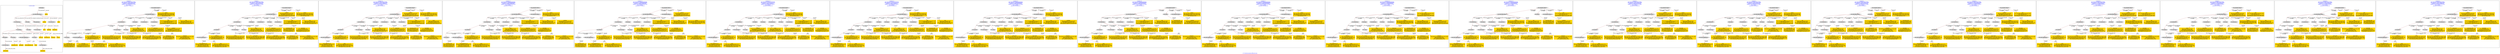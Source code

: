 digraph n0 {
fontcolor="blue"
remincross="true"
label="s17-s-houston-museum-of-fine-arts.json"
subgraph cluster_0 {
label="1-correct model"
n2[style="filled",color="white",fillcolor="lightgray",label="E12_Production1"];
n3[style="filled",color="white",fillcolor="lightgray",label="E21_Person1"];
n4[style="filled",color="white",fillcolor="lightgray",label="E55_Type1"];
n5[style="filled",color="white",fillcolor="lightgray",label="E52_Time-Span1"];
n6[style="filled",color="white",fillcolor="lightgray",label="E69_Death1"];
n7[style="filled",color="white",fillcolor="lightgray",label="E74_Group1"];
n8[style="filled",color="white",fillcolor="lightgray",label="E82_Actor_Appellation1"];
n9[style="filled",color="white",fillcolor="lightgray",label="E67_Birth1"];
n10[shape="plaintext",style="filled",fillcolor="gold",label="artist_uri"];
n11[style="filled",color="white",fillcolor="lightgray",label="E22_Man-Made_Object1"];
n12[style="filled",color="white",fillcolor="lightgray",label="E35_Title1"];
n13[style="filled",color="white",fillcolor="lightgray",label="E8_Acquisition1"];
n14[shape="plaintext",style="filled",fillcolor="gold",label="artdesc"];
n15[style="filled",color="white",fillcolor="lightgray",label="E54_Dimension1"];
n16[shape="plaintext",style="filled",fillcolor="gold",label="link"];
n17[shape="plaintext",style="filled",fillcolor="gold",label="title"];
n18[style="filled",color="white",fillcolor="lightgray",label="E38_Image1"];
n19[shape="plaintext",style="filled",fillcolor="gold",label="photo"];
n20[shape="plaintext",style="filled",fillcolor="gold",label="artyear"];
n21[style="filled",color="white",fillcolor="lightgray",label="E52_Time-Span2"];
n22[shape="plaintext",style="filled",fillcolor="gold",label="artist_birth"];
n23[style="filled",color="white",fillcolor="lightgray",label="E52_Time-Span3"];
n24[shape="plaintext",style="filled",fillcolor="gold",label="artist_death"];
n25[shape="plaintext",style="filled",fillcolor="gold",label="dimensions"];
n26[shape="plaintext",style="filled",fillcolor="gold",label="technique_uri"];
n27[shape="plaintext",style="filled",fillcolor="gold",label="technique"];
n28[shape="plaintext",style="filled",fillcolor="gold",label="nationality_URI"];
n29[shape="plaintext",style="filled",fillcolor="gold",label="nationality"];
n30[shape="plaintext",style="filled",fillcolor="gold",label="artist_appellation_uri"];
n31[shape="plaintext",style="filled",fillcolor="gold",label="artist"];
n32[shape="plaintext",style="filled",fillcolor="gold",label="credittext"];
}
subgraph cluster_1 {
label="candidate 0\nlink coherence:0.8461538461538461\nnode coherence:0.8846153846153846\nconfidence:0.4480000965015849\nmapping score:0.5067051603723232\ncost:25.99937\n-precision:0.77-recall:0.67"
n34[style="filled",color="white",fillcolor="lightgray",label="E12_Production1"];
n35[style="filled",color="white",fillcolor="lightgray",label="E21_Person1"];
n36[style="filled",color="white",fillcolor="lightgray",label="E52_Time-Span2"];
n37[style="filled",color="white",fillcolor="lightgray",label="E55_Type1"];
n38[style="filled",color="white",fillcolor="lightgray",label="E74_Group1"];
n39[style="filled",color="white",fillcolor="lightgray",label="E82_Actor_Appellation1"];
n40[style="filled",color="white",fillcolor="lightgray",label="E22_Man-Made_Object1"];
n41[style="filled",color="white",fillcolor="lightgray",label="E38_Image1"];
n42[style="filled",color="white",fillcolor="lightgray",label="E54_Dimension1"];
n43[style="filled",color="white",fillcolor="lightgray",label="E8_Acquisition1"];
n44[style="filled",color="white",fillcolor="lightgray",label="E33_Linguistic_Object2"];
n45[shape="plaintext",style="filled",fillcolor="gold",label="artist_appellation_uri\n[E82_Actor_Appellation,classLink,0.792]\n[E21_Person,classLink,0.108]\n[E39_Actor,classLink,0.058]\n[E78_Collection,classLink,0.041]"];
n46[shape="plaintext",style="filled",fillcolor="gold",label="title\n[E22_Man-Made_Object,P3_has_note,0.306]\n[E35_Title,label,0.267]\n[E73_Information_Object,P3_has_note,0.264]\n[E33_Linguistic_Object,P3_has_note,0.163]"];
n47[shape="plaintext",style="filled",fillcolor="gold",label="link\n[E38_Image,classLink,0.352]\n[E39_Actor,classLink,0.248]\n[E22_Man-Made_Object,classLink,0.224]\n[E78_Collection,classLink,0.176]"];
n48[shape="plaintext",style="filled",fillcolor="gold",label="nationality_URI\n[E74_Group,classLink,0.653]\n[E55_Type,classLink,0.205]\n[E57_Material,classLink,0.11]\n[E74_Group,label,0.032]"];
n49[shape="plaintext",style="filled",fillcolor="gold",label="technique_uri\n[E55_Type,classLink,0.396]\n[E57_Material,classLink,0.348]\n[E74_Group,classLink,0.255]\n[E55_Type,label,0.0]"];
n50[shape="plaintext",style="filled",fillcolor="gold",label="artyear\n[E52_Time-Span,P82_at_some_time_within,0.433]\n[E52_Time-Span,P82b_end_of_the_end,0.267]\n[E52_Time-Span,P82a_begin_of_the_begin,0.173]\n[E12_Production,P3_has_note,0.128]"];
n51[shape="plaintext",style="filled",fillcolor="gold",label="credittext\n[E8_Acquisition,P3_has_note,0.403]\n[E30_Right,P3_has_note,0.402]\n[E22_Man-Made_Object,P3_has_note,0.1]\n[E33_Linguistic_Object,P3_has_note,0.095]"];
n52[shape="plaintext",style="filled",fillcolor="gold",label="dimensions\n[E54_Dimension,P3_has_note,0.623]\n[E22_Man-Made_Object,classLink,0.132]\n[E34_Inscription,P3_has_note,0.124]\n[E22_Man-Made_Object,P3_has_note,0.121]"];
n53[shape="plaintext",style="filled",fillcolor="gold",label="artist_birth\n[E52_Time-Span,P82a_begin_of_the_begin,0.339]\n[E52_Time-Span,P82_at_some_time_within,0.309]\n[E52_Time-Span,P82b_end_of_the_end,0.279]\n[E52_Time-Span,label,0.073]"];
n54[shape="plaintext",style="filled",fillcolor="gold",label="technique\n[E29_Design_or_Procedure,P3_has_note,0.398]\n[E55_Type,label,0.361]\n[E57_Material,label,0.149]\n[E57_Material,classLink,0.092]"];
n55[shape="plaintext",style="filled",fillcolor="gold",label="artist_uri\n[E21_Person,classLink,0.416]\n[E82_Actor_Appellation,classLink,0.299]\n[E39_Actor,classLink,0.167]\n[E78_Collection,classLink,0.118]"];
n56[shape="plaintext",style="filled",fillcolor="gold",label="nationality\n[E74_Group,label,0.48]\n[E74_Group,classLink,0.234]\n[E8_Acquisition,P3_has_note,0.158]\n[E30_Right,P3_has_note,0.127]"];
n57[shape="plaintext",style="filled",fillcolor="gold",label="artist\n[E82_Actor_Appellation,label,0.471]\n[E22_Man-Made_Object,P3_has_note,0.181]\n[E73_Information_Object,P3_has_note,0.178]\n[E30_Right,P3_has_note,0.169]"];
n58[shape="plaintext",style="filled",fillcolor="gold",label="artist_death\n[E52_Time-Span,P82b_end_of_the_end,0.455]\n[E52_Time-Span,P82_at_some_time_within,0.363]\n[E52_Time-Span,P82a_begin_of_the_begin,0.119]\n[E52_Time-Span,label,0.063]"];
n59[shape="plaintext",style="filled",fillcolor="gold",label="artdesc\n[E22_Man-Made_Object,P3_has_note,0.317]\n[E33_Linguistic_Object,P3_has_note,0.309]\n[E73_Information_Object,P3_has_note,0.296]\n[E35_Title,label,0.078]"];
n60[shape="plaintext",style="filled",fillcolor="gold",label="photo\n[E38_Image,classLink,0.507]\n[E39_Actor,classLink,0.209]\n[E78_Collection,classLink,0.148]\n[E22_Man-Made_Object,classLink,0.136]"];
}
subgraph cluster_2 {
label="candidate 1\nlink coherence:0.8461538461538461\nnode coherence:0.8846153846153846\nconfidence:0.3806519031033338\nmapping score:0.4842557625729061\ncost:25.99941\n-precision:0.62-recall:0.53"
n62[style="filled",color="white",fillcolor="lightgray",label="E12_Production1"];
n63[style="filled",color="white",fillcolor="lightgray",label="E21_Person1"];
n64[style="filled",color="white",fillcolor="lightgray",label="E52_Time-Span2"];
n65[style="filled",color="white",fillcolor="lightgray",label="E55_Type1"];
n66[style="filled",color="white",fillcolor="lightgray",label="E82_Actor_Appellation1"];
n67[style="filled",color="white",fillcolor="lightgray",label="E22_Man-Made_Object1"];
n68[style="filled",color="white",fillcolor="lightgray",label="E38_Image1"];
n69[style="filled",color="white",fillcolor="lightgray",label="E54_Dimension1"];
n70[style="filled",color="white",fillcolor="lightgray",label="E55_Type2"];
n71[style="filled",color="white",fillcolor="lightgray",label="E8_Acquisition1"];
n72[style="filled",color="white",fillcolor="lightgray",label="E33_Linguistic_Object2"];
n73[shape="plaintext",style="filled",fillcolor="gold",label="artist_appellation_uri\n[E82_Actor_Appellation,classLink,0.792]\n[E21_Person,classLink,0.108]\n[E39_Actor,classLink,0.058]\n[E78_Collection,classLink,0.041]"];
n74[shape="plaintext",style="filled",fillcolor="gold",label="title\n[E22_Man-Made_Object,P3_has_note,0.306]\n[E35_Title,label,0.267]\n[E73_Information_Object,P3_has_note,0.264]\n[E33_Linguistic_Object,P3_has_note,0.163]"];
n75[shape="plaintext",style="filled",fillcolor="gold",label="link\n[E38_Image,classLink,0.352]\n[E39_Actor,classLink,0.248]\n[E22_Man-Made_Object,classLink,0.224]\n[E78_Collection,classLink,0.176]"];
n76[shape="plaintext",style="filled",fillcolor="gold",label="nationality_URI\n[E74_Group,classLink,0.653]\n[E55_Type,classLink,0.205]\n[E57_Material,classLink,0.11]\n[E74_Group,label,0.032]"];
n77[shape="plaintext",style="filled",fillcolor="gold",label="technique_uri\n[E55_Type,classLink,0.396]\n[E57_Material,classLink,0.348]\n[E74_Group,classLink,0.255]\n[E55_Type,label,0.0]"];
n78[shape="plaintext",style="filled",fillcolor="gold",label="artyear\n[E52_Time-Span,P82_at_some_time_within,0.433]\n[E52_Time-Span,P82b_end_of_the_end,0.267]\n[E52_Time-Span,P82a_begin_of_the_begin,0.173]\n[E12_Production,P3_has_note,0.128]"];
n79[shape="plaintext",style="filled",fillcolor="gold",label="nationality\n[E74_Group,label,0.48]\n[E74_Group,classLink,0.234]\n[E8_Acquisition,P3_has_note,0.158]\n[E30_Right,P3_has_note,0.127]"];
n80[shape="plaintext",style="filled",fillcolor="gold",label="credittext\n[E8_Acquisition,P3_has_note,0.403]\n[E30_Right,P3_has_note,0.402]\n[E22_Man-Made_Object,P3_has_note,0.1]\n[E33_Linguistic_Object,P3_has_note,0.095]"];
n81[shape="plaintext",style="filled",fillcolor="gold",label="dimensions\n[E54_Dimension,P3_has_note,0.623]\n[E22_Man-Made_Object,classLink,0.132]\n[E34_Inscription,P3_has_note,0.124]\n[E22_Man-Made_Object,P3_has_note,0.121]"];
n82[shape="plaintext",style="filled",fillcolor="gold",label="artist_birth\n[E52_Time-Span,P82a_begin_of_the_begin,0.339]\n[E52_Time-Span,P82_at_some_time_within,0.309]\n[E52_Time-Span,P82b_end_of_the_end,0.279]\n[E52_Time-Span,label,0.073]"];
n83[shape="plaintext",style="filled",fillcolor="gold",label="technique\n[E29_Design_or_Procedure,P3_has_note,0.398]\n[E55_Type,label,0.361]\n[E57_Material,label,0.149]\n[E57_Material,classLink,0.092]"];
n84[shape="plaintext",style="filled",fillcolor="gold",label="artist_uri\n[E21_Person,classLink,0.416]\n[E82_Actor_Appellation,classLink,0.299]\n[E39_Actor,classLink,0.167]\n[E78_Collection,classLink,0.118]"];
n85[shape="plaintext",style="filled",fillcolor="gold",label="artist\n[E82_Actor_Appellation,label,0.471]\n[E22_Man-Made_Object,P3_has_note,0.181]\n[E73_Information_Object,P3_has_note,0.178]\n[E30_Right,P3_has_note,0.169]"];
n86[shape="plaintext",style="filled",fillcolor="gold",label="artist_death\n[E52_Time-Span,P82b_end_of_the_end,0.455]\n[E52_Time-Span,P82_at_some_time_within,0.363]\n[E52_Time-Span,P82a_begin_of_the_begin,0.119]\n[E52_Time-Span,label,0.063]"];
n87[shape="plaintext",style="filled",fillcolor="gold",label="artdesc\n[E22_Man-Made_Object,P3_has_note,0.317]\n[E33_Linguistic_Object,P3_has_note,0.309]\n[E73_Information_Object,P3_has_note,0.296]\n[E35_Title,label,0.078]"];
n88[shape="plaintext",style="filled",fillcolor="gold",label="photo\n[E38_Image,classLink,0.507]\n[E39_Actor,classLink,0.209]\n[E78_Collection,classLink,0.148]\n[E22_Man-Made_Object,classLink,0.136]"];
}
subgraph cluster_3 {
label="candidate 10\nlink coherence:0.8461538461538461\nnode coherence:0.8846153846153846\nconfidence:0.3654537209990438\nmapping score:0.47918970187147614\ncost:25.99943\n-precision:0.54-recall:0.47"
n90[style="filled",color="white",fillcolor="lightgray",label="E12_Production1"];
n91[style="filled",color="white",fillcolor="lightgray",label="E21_Person1"];
n92[style="filled",color="white",fillcolor="lightgray",label="E52_Time-Span2"];
n93[style="filled",color="white",fillcolor="lightgray",label="E55_Type1"];
n94[style="filled",color="white",fillcolor="lightgray",label="E82_Actor_Appellation1"];
n95[style="filled",color="white",fillcolor="lightgray",label="E22_Man-Made_Object1"];
n96[style="filled",color="white",fillcolor="lightgray",label="E38_Image1"];
n97[style="filled",color="white",fillcolor="lightgray",label="E54_Dimension1"];
n98[style="filled",color="white",fillcolor="lightgray",label="E55_Type3"];
n99[style="filled",color="white",fillcolor="lightgray",label="E8_Acquisition1"];
n100[style="filled",color="white",fillcolor="lightgray",label="E33_Linguistic_Object2"];
n101[shape="plaintext",style="filled",fillcolor="gold",label="artist_appellation_uri\n[E82_Actor_Appellation,classLink,0.792]\n[E21_Person,classLink,0.108]\n[E39_Actor,classLink,0.058]\n[E78_Collection,classLink,0.041]"];
n102[shape="plaintext",style="filled",fillcolor="gold",label="title\n[E22_Man-Made_Object,P3_has_note,0.306]\n[E35_Title,label,0.267]\n[E73_Information_Object,P3_has_note,0.264]\n[E33_Linguistic_Object,P3_has_note,0.163]"];
n103[shape="plaintext",style="filled",fillcolor="gold",label="photo\n[E38_Image,classLink,0.507]\n[E39_Actor,classLink,0.209]\n[E78_Collection,classLink,0.148]\n[E22_Man-Made_Object,classLink,0.136]"];
n104[shape="plaintext",style="filled",fillcolor="gold",label="nationality_URI\n[E74_Group,classLink,0.653]\n[E55_Type,classLink,0.205]\n[E57_Material,classLink,0.11]\n[E74_Group,label,0.032]"];
n105[shape="plaintext",style="filled",fillcolor="gold",label="technique_uri\n[E55_Type,classLink,0.396]\n[E57_Material,classLink,0.348]\n[E74_Group,classLink,0.255]\n[E55_Type,label,0.0]"];
n106[shape="plaintext",style="filled",fillcolor="gold",label="artyear\n[E52_Time-Span,P82_at_some_time_within,0.433]\n[E52_Time-Span,P82b_end_of_the_end,0.267]\n[E52_Time-Span,P82a_begin_of_the_begin,0.173]\n[E12_Production,P3_has_note,0.128]"];
n107[shape="plaintext",style="filled",fillcolor="gold",label="nationality\n[E74_Group,label,0.48]\n[E74_Group,classLink,0.234]\n[E8_Acquisition,P3_has_note,0.158]\n[E30_Right,P3_has_note,0.127]"];
n108[shape="plaintext",style="filled",fillcolor="gold",label="credittext\n[E8_Acquisition,P3_has_note,0.403]\n[E30_Right,P3_has_note,0.402]\n[E22_Man-Made_Object,P3_has_note,0.1]\n[E33_Linguistic_Object,P3_has_note,0.095]"];
n109[shape="plaintext",style="filled",fillcolor="gold",label="dimensions\n[E54_Dimension,P3_has_note,0.623]\n[E22_Man-Made_Object,classLink,0.132]\n[E34_Inscription,P3_has_note,0.124]\n[E22_Man-Made_Object,P3_has_note,0.121]"];
n110[shape="plaintext",style="filled",fillcolor="gold",label="artist_birth\n[E52_Time-Span,P82a_begin_of_the_begin,0.339]\n[E52_Time-Span,P82_at_some_time_within,0.309]\n[E52_Time-Span,P82b_end_of_the_end,0.279]\n[E52_Time-Span,label,0.073]"];
n111[shape="plaintext",style="filled",fillcolor="gold",label="technique\n[E29_Design_or_Procedure,P3_has_note,0.398]\n[E55_Type,label,0.361]\n[E57_Material,label,0.149]\n[E57_Material,classLink,0.092]"];
n112[shape="plaintext",style="filled",fillcolor="gold",label="artist_uri\n[E21_Person,classLink,0.416]\n[E82_Actor_Appellation,classLink,0.299]\n[E39_Actor,classLink,0.167]\n[E78_Collection,classLink,0.118]"];
n113[shape="plaintext",style="filled",fillcolor="gold",label="artist\n[E82_Actor_Appellation,label,0.471]\n[E22_Man-Made_Object,P3_has_note,0.181]\n[E73_Information_Object,P3_has_note,0.178]\n[E30_Right,P3_has_note,0.169]"];
n114[shape="plaintext",style="filled",fillcolor="gold",label="artist_death\n[E52_Time-Span,P82b_end_of_the_end,0.455]\n[E52_Time-Span,P82_at_some_time_within,0.363]\n[E52_Time-Span,P82a_begin_of_the_begin,0.119]\n[E52_Time-Span,label,0.063]"];
n115[shape="plaintext",style="filled",fillcolor="gold",label="artdesc\n[E22_Man-Made_Object,P3_has_note,0.317]\n[E33_Linguistic_Object,P3_has_note,0.309]\n[E73_Information_Object,P3_has_note,0.296]\n[E35_Title,label,0.078]"];
n116[shape="plaintext",style="filled",fillcolor="gold",label="link\n[E38_Image,classLink,0.352]\n[E39_Actor,classLink,0.248]\n[E22_Man-Made_Object,classLink,0.224]\n[E78_Collection,classLink,0.176]"];
}
subgraph cluster_4 {
label="candidate 11\nlink coherence:0.8148148148148148\nnode coherence:0.8888888888888888\nconfidence:0.4086370409261486\nmapping score:0.48459197660501246\ncost:125.99937\n-precision:0.67-recall:0.6"
n118[style="filled",color="white",fillcolor="lightgray",label="E12_Production1"];
n119[style="filled",color="white",fillcolor="lightgray",label="E21_Person1"];
n120[style="filled",color="white",fillcolor="lightgray",label="E52_Time-Span2"];
n121[style="filled",color="white",fillcolor="lightgray",label="E55_Type1"];
n122[style="filled",color="white",fillcolor="lightgray",label="E74_Group1"];
n123[style="filled",color="white",fillcolor="lightgray",label="E82_Actor_Appellation1"];
n124[style="filled",color="white",fillcolor="lightgray",label="E22_Man-Made_Object1"];
n125[style="filled",color="white",fillcolor="lightgray",label="E38_Image1"];
n126[style="filled",color="white",fillcolor="lightgray",label="E54_Dimension1"];
n127[style="filled",color="white",fillcolor="lightgray",label="E8_Acquisition1"];
n128[style="filled",color="white",fillcolor="lightgray",label="E33_Linguistic_Object2"];
n129[style="filled",color="white",fillcolor="lightgray",label="E33_Linguistic_Object1"];
n130[shape="plaintext",style="filled",fillcolor="gold",label="artist_appellation_uri\n[E82_Actor_Appellation,classLink,0.792]\n[E21_Person,classLink,0.108]\n[E39_Actor,classLink,0.058]\n[E78_Collection,classLink,0.041]"];
n131[shape="plaintext",style="filled",fillcolor="gold",label="title\n[E22_Man-Made_Object,P3_has_note,0.306]\n[E35_Title,label,0.267]\n[E73_Information_Object,P3_has_note,0.264]\n[E33_Linguistic_Object,P3_has_note,0.163]"];
n132[shape="plaintext",style="filled",fillcolor="gold",label="link\n[E38_Image,classLink,0.352]\n[E39_Actor,classLink,0.248]\n[E22_Man-Made_Object,classLink,0.224]\n[E78_Collection,classLink,0.176]"];
n133[shape="plaintext",style="filled",fillcolor="gold",label="nationality_URI\n[E74_Group,classLink,0.653]\n[E55_Type,classLink,0.205]\n[E57_Material,classLink,0.11]\n[E74_Group,label,0.032]"];
n134[shape="plaintext",style="filled",fillcolor="gold",label="technique_uri\n[E55_Type,classLink,0.396]\n[E57_Material,classLink,0.348]\n[E74_Group,classLink,0.255]\n[E55_Type,label,0.0]"];
n135[shape="plaintext",style="filled",fillcolor="gold",label="artyear\n[E52_Time-Span,P82_at_some_time_within,0.433]\n[E52_Time-Span,P82b_end_of_the_end,0.267]\n[E52_Time-Span,P82a_begin_of_the_begin,0.173]\n[E12_Production,P3_has_note,0.128]"];
n136[shape="plaintext",style="filled",fillcolor="gold",label="credittext\n[E8_Acquisition,P3_has_note,0.403]\n[E30_Right,P3_has_note,0.402]\n[E22_Man-Made_Object,P3_has_note,0.1]\n[E33_Linguistic_Object,P3_has_note,0.095]"];
n137[shape="plaintext",style="filled",fillcolor="gold",label="nationality\n[E74_Group,label,0.48]\n[E74_Group,classLink,0.234]\n[E8_Acquisition,P3_has_note,0.158]\n[E30_Right,P3_has_note,0.127]"];
n138[shape="plaintext",style="filled",fillcolor="gold",label="dimensions\n[E54_Dimension,P3_has_note,0.623]\n[E22_Man-Made_Object,classLink,0.132]\n[E34_Inscription,P3_has_note,0.124]\n[E22_Man-Made_Object,P3_has_note,0.121]"];
n139[shape="plaintext",style="filled",fillcolor="gold",label="artist_birth\n[E52_Time-Span,P82a_begin_of_the_begin,0.339]\n[E52_Time-Span,P82_at_some_time_within,0.309]\n[E52_Time-Span,P82b_end_of_the_end,0.279]\n[E52_Time-Span,label,0.073]"];
n140[shape="plaintext",style="filled",fillcolor="gold",label="technique\n[E29_Design_or_Procedure,P3_has_note,0.398]\n[E55_Type,label,0.361]\n[E57_Material,label,0.149]\n[E57_Material,classLink,0.092]"];
n141[shape="plaintext",style="filled",fillcolor="gold",label="artist_uri\n[E21_Person,classLink,0.416]\n[E82_Actor_Appellation,classLink,0.299]\n[E39_Actor,classLink,0.167]\n[E78_Collection,classLink,0.118]"];
n142[shape="plaintext",style="filled",fillcolor="gold",label="artist\n[E82_Actor_Appellation,label,0.471]\n[E22_Man-Made_Object,P3_has_note,0.181]\n[E73_Information_Object,P3_has_note,0.178]\n[E30_Right,P3_has_note,0.169]"];
n143[shape="plaintext",style="filled",fillcolor="gold",label="artist_death\n[E52_Time-Span,P82b_end_of_the_end,0.455]\n[E52_Time-Span,P82_at_some_time_within,0.363]\n[E52_Time-Span,P82a_begin_of_the_begin,0.119]\n[E52_Time-Span,label,0.063]"];
n144[shape="plaintext",style="filled",fillcolor="gold",label="artdesc\n[E22_Man-Made_Object,P3_has_note,0.317]\n[E33_Linguistic_Object,P3_has_note,0.309]\n[E73_Information_Object,P3_has_note,0.296]\n[E35_Title,label,0.078]"];
n145[shape="plaintext",style="filled",fillcolor="gold",label="photo\n[E38_Image,classLink,0.507]\n[E39_Actor,classLink,0.209]\n[E78_Collection,classLink,0.148]\n[E22_Man-Made_Object,classLink,0.136]"];
}
subgraph cluster_5 {
label="candidate 12\nlink coherence:0.8148148148148148\nnode coherence:0.8888888888888888\nconfidence:0.4086370409261486\nmapping score:0.48459197660501246\ncost:125.99938\n-precision:0.67-recall:0.6"
n147[style="filled",color="white",fillcolor="lightgray",label="E12_Production1"];
n148[style="filled",color="white",fillcolor="lightgray",label="E21_Person1"];
n149[style="filled",color="white",fillcolor="lightgray",label="E52_Time-Span2"];
n150[style="filled",color="white",fillcolor="lightgray",label="E55_Type1"];
n151[style="filled",color="white",fillcolor="lightgray",label="E74_Group1"];
n152[style="filled",color="white",fillcolor="lightgray",label="E82_Actor_Appellation1"];
n153[style="filled",color="white",fillcolor="lightgray",label="E22_Man-Made_Object1"];
n154[style="filled",color="white",fillcolor="lightgray",label="E38_Image1"];
n155[style="filled",color="white",fillcolor="lightgray",label="E54_Dimension1"];
n156[style="filled",color="white",fillcolor="lightgray",label="E8_Acquisition1"];
n157[style="filled",color="white",fillcolor="lightgray",label="E33_Linguistic_Object1"];
n158[style="filled",color="white",fillcolor="lightgray",label="E33_Linguistic_Object2"];
n159[shape="plaintext",style="filled",fillcolor="gold",label="artist_appellation_uri\n[E82_Actor_Appellation,classLink,0.792]\n[E21_Person,classLink,0.108]\n[E39_Actor,classLink,0.058]\n[E78_Collection,classLink,0.041]"];
n160[shape="plaintext",style="filled",fillcolor="gold",label="title\n[E22_Man-Made_Object,P3_has_note,0.306]\n[E35_Title,label,0.267]\n[E73_Information_Object,P3_has_note,0.264]\n[E33_Linguistic_Object,P3_has_note,0.163]"];
n161[shape="plaintext",style="filled",fillcolor="gold",label="link\n[E38_Image,classLink,0.352]\n[E39_Actor,classLink,0.248]\n[E22_Man-Made_Object,classLink,0.224]\n[E78_Collection,classLink,0.176]"];
n162[shape="plaintext",style="filled",fillcolor="gold",label="nationality_URI\n[E74_Group,classLink,0.653]\n[E55_Type,classLink,0.205]\n[E57_Material,classLink,0.11]\n[E74_Group,label,0.032]"];
n163[shape="plaintext",style="filled",fillcolor="gold",label="technique_uri\n[E55_Type,classLink,0.396]\n[E57_Material,classLink,0.348]\n[E74_Group,classLink,0.255]\n[E55_Type,label,0.0]"];
n164[shape="plaintext",style="filled",fillcolor="gold",label="artyear\n[E52_Time-Span,P82_at_some_time_within,0.433]\n[E52_Time-Span,P82b_end_of_the_end,0.267]\n[E52_Time-Span,P82a_begin_of_the_begin,0.173]\n[E12_Production,P3_has_note,0.128]"];
n165[shape="plaintext",style="filled",fillcolor="gold",label="credittext\n[E8_Acquisition,P3_has_note,0.403]\n[E30_Right,P3_has_note,0.402]\n[E22_Man-Made_Object,P3_has_note,0.1]\n[E33_Linguistic_Object,P3_has_note,0.095]"];
n166[shape="plaintext",style="filled",fillcolor="gold",label="nationality\n[E74_Group,label,0.48]\n[E74_Group,classLink,0.234]\n[E8_Acquisition,P3_has_note,0.158]\n[E30_Right,P3_has_note,0.127]"];
n167[shape="plaintext",style="filled",fillcolor="gold",label="dimensions\n[E54_Dimension,P3_has_note,0.623]\n[E22_Man-Made_Object,classLink,0.132]\n[E34_Inscription,P3_has_note,0.124]\n[E22_Man-Made_Object,P3_has_note,0.121]"];
n168[shape="plaintext",style="filled",fillcolor="gold",label="artist_birth\n[E52_Time-Span,P82a_begin_of_the_begin,0.339]\n[E52_Time-Span,P82_at_some_time_within,0.309]\n[E52_Time-Span,P82b_end_of_the_end,0.279]\n[E52_Time-Span,label,0.073]"];
n169[shape="plaintext",style="filled",fillcolor="gold",label="technique\n[E29_Design_or_Procedure,P3_has_note,0.398]\n[E55_Type,label,0.361]\n[E57_Material,label,0.149]\n[E57_Material,classLink,0.092]"];
n170[shape="plaintext",style="filled",fillcolor="gold",label="artist_uri\n[E21_Person,classLink,0.416]\n[E82_Actor_Appellation,classLink,0.299]\n[E39_Actor,classLink,0.167]\n[E78_Collection,classLink,0.118]"];
n171[shape="plaintext",style="filled",fillcolor="gold",label="artist\n[E82_Actor_Appellation,label,0.471]\n[E22_Man-Made_Object,P3_has_note,0.181]\n[E73_Information_Object,P3_has_note,0.178]\n[E30_Right,P3_has_note,0.169]"];
n172[shape="plaintext",style="filled",fillcolor="gold",label="artist_death\n[E52_Time-Span,P82b_end_of_the_end,0.455]\n[E52_Time-Span,P82_at_some_time_within,0.363]\n[E52_Time-Span,P82a_begin_of_the_begin,0.119]\n[E52_Time-Span,label,0.063]"];
n173[shape="plaintext",style="filled",fillcolor="gold",label="artdesc\n[E22_Man-Made_Object,P3_has_note,0.317]\n[E33_Linguistic_Object,P3_has_note,0.309]\n[E73_Information_Object,P3_has_note,0.296]\n[E35_Title,label,0.078]"];
n174[shape="plaintext",style="filled",fillcolor="gold",label="photo\n[E38_Image,classLink,0.507]\n[E39_Actor,classLink,0.209]\n[E78_Collection,classLink,0.148]\n[E22_Man-Made_Object,classLink,0.136]"];
}
subgraph cluster_6 {
label="candidate 13\nlink coherence:0.8148148148148148\nnode coherence:0.8518518518518519\nconfidence:0.3998310500085111\nmapping score:0.4693109672867877\ncost:26.99941\n-precision:0.59-recall:0.53"
n176[style="filled",color="white",fillcolor="lightgray",label="E12_Production1"];
n177[style="filled",color="white",fillcolor="lightgray",label="E21_Person1"];
n178[style="filled",color="white",fillcolor="lightgray",label="E52_Time-Span2"];
n179[style="filled",color="white",fillcolor="lightgray",label="E55_Type1"];
n180[style="filled",color="white",fillcolor="lightgray",label="E82_Actor_Appellation1"];
n181[style="filled",color="white",fillcolor="lightgray",label="E22_Man-Made_Object1"];
n182[style="filled",color="white",fillcolor="lightgray",label="E30_Right1"];
n183[style="filled",color="white",fillcolor="lightgray",label="E38_Image1"];
n184[style="filled",color="white",fillcolor="lightgray",label="E54_Dimension1"];
n185[style="filled",color="white",fillcolor="lightgray",label="E55_Type2"];
n186[style="filled",color="white",fillcolor="lightgray",label="E8_Acquisition1"];
n187[style="filled",color="white",fillcolor="lightgray",label="E33_Linguistic_Object2"];
n188[shape="plaintext",style="filled",fillcolor="gold",label="artist_appellation_uri\n[E82_Actor_Appellation,classLink,0.792]\n[E21_Person,classLink,0.108]\n[E39_Actor,classLink,0.058]\n[E78_Collection,classLink,0.041]"];
n189[shape="plaintext",style="filled",fillcolor="gold",label="title\n[E22_Man-Made_Object,P3_has_note,0.306]\n[E35_Title,label,0.267]\n[E73_Information_Object,P3_has_note,0.264]\n[E33_Linguistic_Object,P3_has_note,0.163]"];
n190[shape="plaintext",style="filled",fillcolor="gold",label="link\n[E38_Image,classLink,0.352]\n[E39_Actor,classLink,0.248]\n[E22_Man-Made_Object,classLink,0.224]\n[E78_Collection,classLink,0.176]"];
n191[shape="plaintext",style="filled",fillcolor="gold",label="nationality_URI\n[E74_Group,classLink,0.653]\n[E55_Type,classLink,0.205]\n[E57_Material,classLink,0.11]\n[E74_Group,label,0.032]"];
n192[shape="plaintext",style="filled",fillcolor="gold",label="technique_uri\n[E55_Type,classLink,0.396]\n[E57_Material,classLink,0.348]\n[E74_Group,classLink,0.255]\n[E55_Type,label,0.0]"];
n193[shape="plaintext",style="filled",fillcolor="gold",label="credittext\n[E8_Acquisition,P3_has_note,0.403]\n[E30_Right,P3_has_note,0.402]\n[E22_Man-Made_Object,P3_has_note,0.1]\n[E33_Linguistic_Object,P3_has_note,0.095]"];
n194[shape="plaintext",style="filled",fillcolor="gold",label="artyear\n[E52_Time-Span,P82_at_some_time_within,0.433]\n[E52_Time-Span,P82b_end_of_the_end,0.267]\n[E52_Time-Span,P82a_begin_of_the_begin,0.173]\n[E12_Production,P3_has_note,0.128]"];
n195[shape="plaintext",style="filled",fillcolor="gold",label="nationality\n[E74_Group,label,0.48]\n[E74_Group,classLink,0.234]\n[E8_Acquisition,P3_has_note,0.158]\n[E30_Right,P3_has_note,0.127]"];
n196[shape="plaintext",style="filled",fillcolor="gold",label="dimensions\n[E54_Dimension,P3_has_note,0.623]\n[E22_Man-Made_Object,classLink,0.132]\n[E34_Inscription,P3_has_note,0.124]\n[E22_Man-Made_Object,P3_has_note,0.121]"];
n197[shape="plaintext",style="filled",fillcolor="gold",label="artist_birth\n[E52_Time-Span,P82a_begin_of_the_begin,0.339]\n[E52_Time-Span,P82_at_some_time_within,0.309]\n[E52_Time-Span,P82b_end_of_the_end,0.279]\n[E52_Time-Span,label,0.073]"];
n198[shape="plaintext",style="filled",fillcolor="gold",label="technique\n[E29_Design_or_Procedure,P3_has_note,0.398]\n[E55_Type,label,0.361]\n[E57_Material,label,0.149]\n[E57_Material,classLink,0.092]"];
n199[shape="plaintext",style="filled",fillcolor="gold",label="artist_uri\n[E21_Person,classLink,0.416]\n[E82_Actor_Appellation,classLink,0.299]\n[E39_Actor,classLink,0.167]\n[E78_Collection,classLink,0.118]"];
n200[shape="plaintext",style="filled",fillcolor="gold",label="artist\n[E82_Actor_Appellation,label,0.471]\n[E22_Man-Made_Object,P3_has_note,0.181]\n[E73_Information_Object,P3_has_note,0.178]\n[E30_Right,P3_has_note,0.169]"];
n201[shape="plaintext",style="filled",fillcolor="gold",label="artist_death\n[E52_Time-Span,P82b_end_of_the_end,0.455]\n[E52_Time-Span,P82_at_some_time_within,0.363]\n[E52_Time-Span,P82a_begin_of_the_begin,0.119]\n[E52_Time-Span,label,0.063]"];
n202[shape="plaintext",style="filled",fillcolor="gold",label="artdesc\n[E22_Man-Made_Object,P3_has_note,0.317]\n[E33_Linguistic_Object,P3_has_note,0.309]\n[E73_Information_Object,P3_has_note,0.296]\n[E35_Title,label,0.078]"];
n203[shape="plaintext",style="filled",fillcolor="gold",label="photo\n[E38_Image,classLink,0.507]\n[E39_Actor,classLink,0.209]\n[E78_Collection,classLink,0.148]\n[E22_Man-Made_Object,classLink,0.136]"];
}
subgraph cluster_7 {
label="candidate 14\nlink coherence:0.8148148148148148\nnode coherence:0.8518518518518519\nconfidence:0.3998310500085111\nmapping score:0.4693109672867877\ncost:26.99943\n-precision:0.59-recall:0.53"
n205[style="filled",color="white",fillcolor="lightgray",label="E12_Production1"];
n206[style="filled",color="white",fillcolor="lightgray",label="E21_Person1"];
n207[style="filled",color="white",fillcolor="lightgray",label="E52_Time-Span2"];
n208[style="filled",color="white",fillcolor="lightgray",label="E55_Type1"];
n209[style="filled",color="white",fillcolor="lightgray",label="E82_Actor_Appellation1"];
n210[style="filled",color="white",fillcolor="lightgray",label="E22_Man-Made_Object1"];
n211[style="filled",color="white",fillcolor="lightgray",label="E30_Right1"];
n212[style="filled",color="white",fillcolor="lightgray",label="E38_Image1"];
n213[style="filled",color="white",fillcolor="lightgray",label="E54_Dimension1"];
n214[style="filled",color="white",fillcolor="lightgray",label="E55_Type3"];
n215[style="filled",color="white",fillcolor="lightgray",label="E8_Acquisition1"];
n216[style="filled",color="white",fillcolor="lightgray",label="E33_Linguistic_Object2"];
n217[shape="plaintext",style="filled",fillcolor="gold",label="artist_appellation_uri\n[E82_Actor_Appellation,classLink,0.792]\n[E21_Person,classLink,0.108]\n[E39_Actor,classLink,0.058]\n[E78_Collection,classLink,0.041]"];
n218[shape="plaintext",style="filled",fillcolor="gold",label="title\n[E22_Man-Made_Object,P3_has_note,0.306]\n[E35_Title,label,0.267]\n[E73_Information_Object,P3_has_note,0.264]\n[E33_Linguistic_Object,P3_has_note,0.163]"];
n219[shape="plaintext",style="filled",fillcolor="gold",label="link\n[E38_Image,classLink,0.352]\n[E39_Actor,classLink,0.248]\n[E22_Man-Made_Object,classLink,0.224]\n[E78_Collection,classLink,0.176]"];
n220[shape="plaintext",style="filled",fillcolor="gold",label="nationality_URI\n[E74_Group,classLink,0.653]\n[E55_Type,classLink,0.205]\n[E57_Material,classLink,0.11]\n[E74_Group,label,0.032]"];
n221[shape="plaintext",style="filled",fillcolor="gold",label="technique_uri\n[E55_Type,classLink,0.396]\n[E57_Material,classLink,0.348]\n[E74_Group,classLink,0.255]\n[E55_Type,label,0.0]"];
n222[shape="plaintext",style="filled",fillcolor="gold",label="credittext\n[E8_Acquisition,P3_has_note,0.403]\n[E30_Right,P3_has_note,0.402]\n[E22_Man-Made_Object,P3_has_note,0.1]\n[E33_Linguistic_Object,P3_has_note,0.095]"];
n223[shape="plaintext",style="filled",fillcolor="gold",label="artyear\n[E52_Time-Span,P82_at_some_time_within,0.433]\n[E52_Time-Span,P82b_end_of_the_end,0.267]\n[E52_Time-Span,P82a_begin_of_the_begin,0.173]\n[E12_Production,P3_has_note,0.128]"];
n224[shape="plaintext",style="filled",fillcolor="gold",label="nationality\n[E74_Group,label,0.48]\n[E74_Group,classLink,0.234]\n[E8_Acquisition,P3_has_note,0.158]\n[E30_Right,P3_has_note,0.127]"];
n225[shape="plaintext",style="filled",fillcolor="gold",label="dimensions\n[E54_Dimension,P3_has_note,0.623]\n[E22_Man-Made_Object,classLink,0.132]\n[E34_Inscription,P3_has_note,0.124]\n[E22_Man-Made_Object,P3_has_note,0.121]"];
n226[shape="plaintext",style="filled",fillcolor="gold",label="artist_birth\n[E52_Time-Span,P82a_begin_of_the_begin,0.339]\n[E52_Time-Span,P82_at_some_time_within,0.309]\n[E52_Time-Span,P82b_end_of_the_end,0.279]\n[E52_Time-Span,label,0.073]"];
n227[shape="plaintext",style="filled",fillcolor="gold",label="technique\n[E29_Design_or_Procedure,P3_has_note,0.398]\n[E55_Type,label,0.361]\n[E57_Material,label,0.149]\n[E57_Material,classLink,0.092]"];
n228[shape="plaintext",style="filled",fillcolor="gold",label="artist_uri\n[E21_Person,classLink,0.416]\n[E82_Actor_Appellation,classLink,0.299]\n[E39_Actor,classLink,0.167]\n[E78_Collection,classLink,0.118]"];
n229[shape="plaintext",style="filled",fillcolor="gold",label="artist\n[E82_Actor_Appellation,label,0.471]\n[E22_Man-Made_Object,P3_has_note,0.181]\n[E73_Information_Object,P3_has_note,0.178]\n[E30_Right,P3_has_note,0.169]"];
n230[shape="plaintext",style="filled",fillcolor="gold",label="artist_death\n[E52_Time-Span,P82b_end_of_the_end,0.455]\n[E52_Time-Span,P82_at_some_time_within,0.363]\n[E52_Time-Span,P82a_begin_of_the_begin,0.119]\n[E52_Time-Span,label,0.063]"];
n231[shape="plaintext",style="filled",fillcolor="gold",label="artdesc\n[E22_Man-Made_Object,P3_has_note,0.317]\n[E33_Linguistic_Object,P3_has_note,0.309]\n[E73_Information_Object,P3_has_note,0.296]\n[E35_Title,label,0.078]"];
n232[shape="plaintext",style="filled",fillcolor="gold",label="photo\n[E38_Image,classLink,0.507]\n[E39_Actor,classLink,0.209]\n[E78_Collection,classLink,0.148]\n[E22_Man-Made_Object,classLink,0.136]"];
}
subgraph cluster_8 {
label="candidate 15\nlink coherence:0.8148148148148148\nnode coherence:0.8888888888888888\nconfidence:0.3806519031033338\nmapping score:0.47526359733074086\ncost:125.99941\n-precision:0.59-recall:0.53"
n234[style="filled",color="white",fillcolor="lightgray",label="E12_Production1"];
n235[style="filled",color="white",fillcolor="lightgray",label="E21_Person1"];
n236[style="filled",color="white",fillcolor="lightgray",label="E52_Time-Span2"];
n237[style="filled",color="white",fillcolor="lightgray",label="E55_Type1"];
n238[style="filled",color="white",fillcolor="lightgray",label="E82_Actor_Appellation1"];
n239[style="filled",color="white",fillcolor="lightgray",label="E22_Man-Made_Object1"];
n240[style="filled",color="white",fillcolor="lightgray",label="E38_Image1"];
n241[style="filled",color="white",fillcolor="lightgray",label="E54_Dimension1"];
n242[style="filled",color="white",fillcolor="lightgray",label="E55_Type2"];
n243[style="filled",color="white",fillcolor="lightgray",label="E8_Acquisition1"];
n244[style="filled",color="white",fillcolor="lightgray",label="E33_Linguistic_Object2"];
n245[style="filled",color="white",fillcolor="lightgray",label="E33_Linguistic_Object1"];
n246[shape="plaintext",style="filled",fillcolor="gold",label="artist_appellation_uri\n[E82_Actor_Appellation,classLink,0.792]\n[E21_Person,classLink,0.108]\n[E39_Actor,classLink,0.058]\n[E78_Collection,classLink,0.041]"];
n247[shape="plaintext",style="filled",fillcolor="gold",label="title\n[E22_Man-Made_Object,P3_has_note,0.306]\n[E35_Title,label,0.267]\n[E73_Information_Object,P3_has_note,0.264]\n[E33_Linguistic_Object,P3_has_note,0.163]"];
n248[shape="plaintext",style="filled",fillcolor="gold",label="link\n[E38_Image,classLink,0.352]\n[E39_Actor,classLink,0.248]\n[E22_Man-Made_Object,classLink,0.224]\n[E78_Collection,classLink,0.176]"];
n249[shape="plaintext",style="filled",fillcolor="gold",label="nationality_URI\n[E74_Group,classLink,0.653]\n[E55_Type,classLink,0.205]\n[E57_Material,classLink,0.11]\n[E74_Group,label,0.032]"];
n250[shape="plaintext",style="filled",fillcolor="gold",label="technique_uri\n[E55_Type,classLink,0.396]\n[E57_Material,classLink,0.348]\n[E74_Group,classLink,0.255]\n[E55_Type,label,0.0]"];
n251[shape="plaintext",style="filled",fillcolor="gold",label="artyear\n[E52_Time-Span,P82_at_some_time_within,0.433]\n[E52_Time-Span,P82b_end_of_the_end,0.267]\n[E52_Time-Span,P82a_begin_of_the_begin,0.173]\n[E12_Production,P3_has_note,0.128]"];
n252[shape="plaintext",style="filled",fillcolor="gold",label="credittext\n[E8_Acquisition,P3_has_note,0.403]\n[E30_Right,P3_has_note,0.402]\n[E22_Man-Made_Object,P3_has_note,0.1]\n[E33_Linguistic_Object,P3_has_note,0.095]"];
n253[shape="plaintext",style="filled",fillcolor="gold",label="nationality\n[E74_Group,label,0.48]\n[E74_Group,classLink,0.234]\n[E8_Acquisition,P3_has_note,0.158]\n[E30_Right,P3_has_note,0.127]"];
n254[shape="plaintext",style="filled",fillcolor="gold",label="dimensions\n[E54_Dimension,P3_has_note,0.623]\n[E22_Man-Made_Object,classLink,0.132]\n[E34_Inscription,P3_has_note,0.124]\n[E22_Man-Made_Object,P3_has_note,0.121]"];
n255[shape="plaintext",style="filled",fillcolor="gold",label="artist_birth\n[E52_Time-Span,P82a_begin_of_the_begin,0.339]\n[E52_Time-Span,P82_at_some_time_within,0.309]\n[E52_Time-Span,P82b_end_of_the_end,0.279]\n[E52_Time-Span,label,0.073]"];
n256[shape="plaintext",style="filled",fillcolor="gold",label="technique\n[E29_Design_or_Procedure,P3_has_note,0.398]\n[E55_Type,label,0.361]\n[E57_Material,label,0.149]\n[E57_Material,classLink,0.092]"];
n257[shape="plaintext",style="filled",fillcolor="gold",label="artist_uri\n[E21_Person,classLink,0.416]\n[E82_Actor_Appellation,classLink,0.299]\n[E39_Actor,classLink,0.167]\n[E78_Collection,classLink,0.118]"];
n258[shape="plaintext",style="filled",fillcolor="gold",label="artist\n[E82_Actor_Appellation,label,0.471]\n[E22_Man-Made_Object,P3_has_note,0.181]\n[E73_Information_Object,P3_has_note,0.178]\n[E30_Right,P3_has_note,0.169]"];
n259[shape="plaintext",style="filled",fillcolor="gold",label="artist_death\n[E52_Time-Span,P82b_end_of_the_end,0.455]\n[E52_Time-Span,P82_at_some_time_within,0.363]\n[E52_Time-Span,P82a_begin_of_the_begin,0.119]\n[E52_Time-Span,label,0.063]"];
n260[shape="plaintext",style="filled",fillcolor="gold",label="artdesc\n[E22_Man-Made_Object,P3_has_note,0.317]\n[E33_Linguistic_Object,P3_has_note,0.309]\n[E73_Information_Object,P3_has_note,0.296]\n[E35_Title,label,0.078]"];
n261[shape="plaintext",style="filled",fillcolor="gold",label="photo\n[E38_Image,classLink,0.507]\n[E39_Actor,classLink,0.209]\n[E78_Collection,classLink,0.148]\n[E22_Man-Made_Object,classLink,0.136]"];
}
subgraph cluster_9 {
label="candidate 16\nlink coherence:0.8148148148148148\nnode coherence:0.8888888888888888\nconfidence:0.3806519031033338\nmapping score:0.47526359733074086\ncost:125.99942\n-precision:0.59-recall:0.53"
n263[style="filled",color="white",fillcolor="lightgray",label="E12_Production1"];
n264[style="filled",color="white",fillcolor="lightgray",label="E21_Person1"];
n265[style="filled",color="white",fillcolor="lightgray",label="E52_Time-Span2"];
n266[style="filled",color="white",fillcolor="lightgray",label="E55_Type1"];
n267[style="filled",color="white",fillcolor="lightgray",label="E82_Actor_Appellation1"];
n268[style="filled",color="white",fillcolor="lightgray",label="E22_Man-Made_Object1"];
n269[style="filled",color="white",fillcolor="lightgray",label="E38_Image1"];
n270[style="filled",color="white",fillcolor="lightgray",label="E54_Dimension1"];
n271[style="filled",color="white",fillcolor="lightgray",label="E8_Acquisition1"];
n272[style="filled",color="white",fillcolor="lightgray",label="E33_Linguistic_Object2"];
n273[style="filled",color="white",fillcolor="lightgray",label="E55_Type2"];
n274[style="filled",color="white",fillcolor="lightgray",label="E33_Linguistic_Object1"];
n275[shape="plaintext",style="filled",fillcolor="gold",label="artist_appellation_uri\n[E82_Actor_Appellation,classLink,0.792]\n[E21_Person,classLink,0.108]\n[E39_Actor,classLink,0.058]\n[E78_Collection,classLink,0.041]"];
n276[shape="plaintext",style="filled",fillcolor="gold",label="title\n[E22_Man-Made_Object,P3_has_note,0.306]\n[E35_Title,label,0.267]\n[E73_Information_Object,P3_has_note,0.264]\n[E33_Linguistic_Object,P3_has_note,0.163]"];
n277[shape="plaintext",style="filled",fillcolor="gold",label="link\n[E38_Image,classLink,0.352]\n[E39_Actor,classLink,0.248]\n[E22_Man-Made_Object,classLink,0.224]\n[E78_Collection,classLink,0.176]"];
n278[shape="plaintext",style="filled",fillcolor="gold",label="nationality_URI\n[E74_Group,classLink,0.653]\n[E55_Type,classLink,0.205]\n[E57_Material,classLink,0.11]\n[E74_Group,label,0.032]"];
n279[shape="plaintext",style="filled",fillcolor="gold",label="technique_uri\n[E55_Type,classLink,0.396]\n[E57_Material,classLink,0.348]\n[E74_Group,classLink,0.255]\n[E55_Type,label,0.0]"];
n280[shape="plaintext",style="filled",fillcolor="gold",label="artyear\n[E52_Time-Span,P82_at_some_time_within,0.433]\n[E52_Time-Span,P82b_end_of_the_end,0.267]\n[E52_Time-Span,P82a_begin_of_the_begin,0.173]\n[E12_Production,P3_has_note,0.128]"];
n281[shape="plaintext",style="filled",fillcolor="gold",label="credittext\n[E8_Acquisition,P3_has_note,0.403]\n[E30_Right,P3_has_note,0.402]\n[E22_Man-Made_Object,P3_has_note,0.1]\n[E33_Linguistic_Object,P3_has_note,0.095]"];
n282[shape="plaintext",style="filled",fillcolor="gold",label="nationality\n[E74_Group,label,0.48]\n[E74_Group,classLink,0.234]\n[E8_Acquisition,P3_has_note,0.158]\n[E30_Right,P3_has_note,0.127]"];
n283[shape="plaintext",style="filled",fillcolor="gold",label="dimensions\n[E54_Dimension,P3_has_note,0.623]\n[E22_Man-Made_Object,classLink,0.132]\n[E34_Inscription,P3_has_note,0.124]\n[E22_Man-Made_Object,P3_has_note,0.121]"];
n284[shape="plaintext",style="filled",fillcolor="gold",label="artist_birth\n[E52_Time-Span,P82a_begin_of_the_begin,0.339]\n[E52_Time-Span,P82_at_some_time_within,0.309]\n[E52_Time-Span,P82b_end_of_the_end,0.279]\n[E52_Time-Span,label,0.073]"];
n285[shape="plaintext",style="filled",fillcolor="gold",label="technique\n[E29_Design_or_Procedure,P3_has_note,0.398]\n[E55_Type,label,0.361]\n[E57_Material,label,0.149]\n[E57_Material,classLink,0.092]"];
n286[shape="plaintext",style="filled",fillcolor="gold",label="artist_uri\n[E21_Person,classLink,0.416]\n[E82_Actor_Appellation,classLink,0.299]\n[E39_Actor,classLink,0.167]\n[E78_Collection,classLink,0.118]"];
n287[shape="plaintext",style="filled",fillcolor="gold",label="artist\n[E82_Actor_Appellation,label,0.471]\n[E22_Man-Made_Object,P3_has_note,0.181]\n[E73_Information_Object,P3_has_note,0.178]\n[E30_Right,P3_has_note,0.169]"];
n288[shape="plaintext",style="filled",fillcolor="gold",label="artist_death\n[E52_Time-Span,P82b_end_of_the_end,0.455]\n[E52_Time-Span,P82_at_some_time_within,0.363]\n[E52_Time-Span,P82a_begin_of_the_begin,0.119]\n[E52_Time-Span,label,0.063]"];
n289[shape="plaintext",style="filled",fillcolor="gold",label="artdesc\n[E22_Man-Made_Object,P3_has_note,0.317]\n[E33_Linguistic_Object,P3_has_note,0.309]\n[E73_Information_Object,P3_has_note,0.296]\n[E35_Title,label,0.078]"];
n290[shape="plaintext",style="filled",fillcolor="gold",label="photo\n[E38_Image,classLink,0.507]\n[E39_Actor,classLink,0.209]\n[E78_Collection,classLink,0.148]\n[E22_Man-Made_Object,classLink,0.136]"];
}
subgraph cluster_10 {
label="candidate 17\nlink coherence:0.8148148148148148\nnode coherence:0.8888888888888888\nconfidence:0.3806519031033338\nmapping score:0.47526359733074086\ncost:125.99943\n-precision:0.59-recall:0.53"
n292[style="filled",color="white",fillcolor="lightgray",label="E12_Production1"];
n293[style="filled",color="white",fillcolor="lightgray",label="E21_Person1"];
n294[style="filled",color="white",fillcolor="lightgray",label="E52_Time-Span2"];
n295[style="filled",color="white",fillcolor="lightgray",label="E55_Type1"];
n296[style="filled",color="white",fillcolor="lightgray",label="E82_Actor_Appellation1"];
n297[style="filled",color="white",fillcolor="lightgray",label="E22_Man-Made_Object1"];
n298[style="filled",color="white",fillcolor="lightgray",label="E38_Image1"];
n299[style="filled",color="white",fillcolor="lightgray",label="E54_Dimension1"];
n300[style="filled",color="white",fillcolor="lightgray",label="E55_Type3"];
n301[style="filled",color="white",fillcolor="lightgray",label="E8_Acquisition1"];
n302[style="filled",color="white",fillcolor="lightgray",label="E33_Linguistic_Object2"];
n303[style="filled",color="white",fillcolor="lightgray",label="E33_Linguistic_Object1"];
n304[shape="plaintext",style="filled",fillcolor="gold",label="artist_appellation_uri\n[E82_Actor_Appellation,classLink,0.792]\n[E21_Person,classLink,0.108]\n[E39_Actor,classLink,0.058]\n[E78_Collection,classLink,0.041]"];
n305[shape="plaintext",style="filled",fillcolor="gold",label="title\n[E22_Man-Made_Object,P3_has_note,0.306]\n[E35_Title,label,0.267]\n[E73_Information_Object,P3_has_note,0.264]\n[E33_Linguistic_Object,P3_has_note,0.163]"];
n306[shape="plaintext",style="filled",fillcolor="gold",label="link\n[E38_Image,classLink,0.352]\n[E39_Actor,classLink,0.248]\n[E22_Man-Made_Object,classLink,0.224]\n[E78_Collection,classLink,0.176]"];
n307[shape="plaintext",style="filled",fillcolor="gold",label="nationality_URI\n[E74_Group,classLink,0.653]\n[E55_Type,classLink,0.205]\n[E57_Material,classLink,0.11]\n[E74_Group,label,0.032]"];
n308[shape="plaintext",style="filled",fillcolor="gold",label="technique_uri\n[E55_Type,classLink,0.396]\n[E57_Material,classLink,0.348]\n[E74_Group,classLink,0.255]\n[E55_Type,label,0.0]"];
n309[shape="plaintext",style="filled",fillcolor="gold",label="artyear\n[E52_Time-Span,P82_at_some_time_within,0.433]\n[E52_Time-Span,P82b_end_of_the_end,0.267]\n[E52_Time-Span,P82a_begin_of_the_begin,0.173]\n[E12_Production,P3_has_note,0.128]"];
n310[shape="plaintext",style="filled",fillcolor="gold",label="credittext\n[E8_Acquisition,P3_has_note,0.403]\n[E30_Right,P3_has_note,0.402]\n[E22_Man-Made_Object,P3_has_note,0.1]\n[E33_Linguistic_Object,P3_has_note,0.095]"];
n311[shape="plaintext",style="filled",fillcolor="gold",label="nationality\n[E74_Group,label,0.48]\n[E74_Group,classLink,0.234]\n[E8_Acquisition,P3_has_note,0.158]\n[E30_Right,P3_has_note,0.127]"];
n312[shape="plaintext",style="filled",fillcolor="gold",label="dimensions\n[E54_Dimension,P3_has_note,0.623]\n[E22_Man-Made_Object,classLink,0.132]\n[E34_Inscription,P3_has_note,0.124]\n[E22_Man-Made_Object,P3_has_note,0.121]"];
n313[shape="plaintext",style="filled",fillcolor="gold",label="artist_birth\n[E52_Time-Span,P82a_begin_of_the_begin,0.339]\n[E52_Time-Span,P82_at_some_time_within,0.309]\n[E52_Time-Span,P82b_end_of_the_end,0.279]\n[E52_Time-Span,label,0.073]"];
n314[shape="plaintext",style="filled",fillcolor="gold",label="technique\n[E29_Design_or_Procedure,P3_has_note,0.398]\n[E55_Type,label,0.361]\n[E57_Material,label,0.149]\n[E57_Material,classLink,0.092]"];
n315[shape="plaintext",style="filled",fillcolor="gold",label="artist_uri\n[E21_Person,classLink,0.416]\n[E82_Actor_Appellation,classLink,0.299]\n[E39_Actor,classLink,0.167]\n[E78_Collection,classLink,0.118]"];
n316[shape="plaintext",style="filled",fillcolor="gold",label="artist\n[E82_Actor_Appellation,label,0.471]\n[E22_Man-Made_Object,P3_has_note,0.181]\n[E73_Information_Object,P3_has_note,0.178]\n[E30_Right,P3_has_note,0.169]"];
n317[shape="plaintext",style="filled",fillcolor="gold",label="artist_death\n[E52_Time-Span,P82b_end_of_the_end,0.455]\n[E52_Time-Span,P82_at_some_time_within,0.363]\n[E52_Time-Span,P82a_begin_of_the_begin,0.119]\n[E52_Time-Span,label,0.063]"];
n318[shape="plaintext",style="filled",fillcolor="gold",label="artdesc\n[E22_Man-Made_Object,P3_has_note,0.317]\n[E33_Linguistic_Object,P3_has_note,0.309]\n[E73_Information_Object,P3_has_note,0.296]\n[E35_Title,label,0.078]"];
n319[shape="plaintext",style="filled",fillcolor="gold",label="photo\n[E38_Image,classLink,0.507]\n[E39_Actor,classLink,0.209]\n[E78_Collection,classLink,0.148]\n[E22_Man-Made_Object,classLink,0.136]"];
}
subgraph cluster_11 {
label="candidate 18\nlink coherence:0.8148148148148148\nnode coherence:0.8888888888888888\nconfidence:0.3722608442463491\nmapping score:0.472466577711746\ncost:125.99941\n-precision:0.63-recall:0.57"
n321[style="filled",color="white",fillcolor="lightgray",label="E12_Production1"];
n322[style="filled",color="white",fillcolor="lightgray",label="E21_Person1"];
n323[style="filled",color="white",fillcolor="lightgray",label="E52_Time-Span2"];
n324[style="filled",color="white",fillcolor="lightgray",label="E55_Type1"];
n325[style="filled",color="white",fillcolor="lightgray",label="E82_Actor_Appellation1"];
n326[style="filled",color="white",fillcolor="lightgray",label="E22_Man-Made_Object1"];
n327[style="filled",color="white",fillcolor="lightgray",label="E38_Image1"];
n328[style="filled",color="white",fillcolor="lightgray",label="E54_Dimension1"];
n329[style="filled",color="white",fillcolor="lightgray",label="E55_Type2"];
n330[style="filled",color="white",fillcolor="lightgray",label="E8_Acquisition1"];
n331[style="filled",color="white",fillcolor="lightgray",label="E33_Linguistic_Object2"];
n332[style="filled",color="white",fillcolor="lightgray",label="E33_Linguistic_Object1"];
n333[shape="plaintext",style="filled",fillcolor="gold",label="artist_appellation_uri\n[E82_Actor_Appellation,classLink,0.792]\n[E21_Person,classLink,0.108]\n[E39_Actor,classLink,0.058]\n[E78_Collection,classLink,0.041]"];
n334[shape="plaintext",style="filled",fillcolor="gold",label="artdesc\n[E22_Man-Made_Object,P3_has_note,0.317]\n[E33_Linguistic_Object,P3_has_note,0.309]\n[E73_Information_Object,P3_has_note,0.296]\n[E35_Title,label,0.078]"];
n335[shape="plaintext",style="filled",fillcolor="gold",label="link\n[E38_Image,classLink,0.352]\n[E39_Actor,classLink,0.248]\n[E22_Man-Made_Object,classLink,0.224]\n[E78_Collection,classLink,0.176]"];
n336[shape="plaintext",style="filled",fillcolor="gold",label="nationality_URI\n[E74_Group,classLink,0.653]\n[E55_Type,classLink,0.205]\n[E57_Material,classLink,0.11]\n[E74_Group,label,0.032]"];
n337[shape="plaintext",style="filled",fillcolor="gold",label="technique_uri\n[E55_Type,classLink,0.396]\n[E57_Material,classLink,0.348]\n[E74_Group,classLink,0.255]\n[E55_Type,label,0.0]"];
n338[shape="plaintext",style="filled",fillcolor="gold",label="artyear\n[E52_Time-Span,P82_at_some_time_within,0.433]\n[E52_Time-Span,P82b_end_of_the_end,0.267]\n[E52_Time-Span,P82a_begin_of_the_begin,0.173]\n[E12_Production,P3_has_note,0.128]"];
n339[shape="plaintext",style="filled",fillcolor="gold",label="credittext\n[E8_Acquisition,P3_has_note,0.403]\n[E30_Right,P3_has_note,0.402]\n[E22_Man-Made_Object,P3_has_note,0.1]\n[E33_Linguistic_Object,P3_has_note,0.095]"];
n340[shape="plaintext",style="filled",fillcolor="gold",label="nationality\n[E74_Group,label,0.48]\n[E74_Group,classLink,0.234]\n[E8_Acquisition,P3_has_note,0.158]\n[E30_Right,P3_has_note,0.127]"];
n341[shape="plaintext",style="filled",fillcolor="gold",label="dimensions\n[E54_Dimension,P3_has_note,0.623]\n[E22_Man-Made_Object,classLink,0.132]\n[E34_Inscription,P3_has_note,0.124]\n[E22_Man-Made_Object,P3_has_note,0.121]"];
n342[shape="plaintext",style="filled",fillcolor="gold",label="artist_birth\n[E52_Time-Span,P82a_begin_of_the_begin,0.339]\n[E52_Time-Span,P82_at_some_time_within,0.309]\n[E52_Time-Span,P82b_end_of_the_end,0.279]\n[E52_Time-Span,label,0.073]"];
n343[shape="plaintext",style="filled",fillcolor="gold",label="technique\n[E29_Design_or_Procedure,P3_has_note,0.398]\n[E55_Type,label,0.361]\n[E57_Material,label,0.149]\n[E57_Material,classLink,0.092]"];
n344[shape="plaintext",style="filled",fillcolor="gold",label="artist_uri\n[E21_Person,classLink,0.416]\n[E82_Actor_Appellation,classLink,0.299]\n[E39_Actor,classLink,0.167]\n[E78_Collection,classLink,0.118]"];
n345[shape="plaintext",style="filled",fillcolor="gold",label="artist\n[E82_Actor_Appellation,label,0.471]\n[E22_Man-Made_Object,P3_has_note,0.181]\n[E73_Information_Object,P3_has_note,0.178]\n[E30_Right,P3_has_note,0.169]"];
n346[shape="plaintext",style="filled",fillcolor="gold",label="artist_death\n[E52_Time-Span,P82b_end_of_the_end,0.455]\n[E52_Time-Span,P82_at_some_time_within,0.363]\n[E52_Time-Span,P82a_begin_of_the_begin,0.119]\n[E52_Time-Span,label,0.063]"];
n347[shape="plaintext",style="filled",fillcolor="gold",label="title\n[E22_Man-Made_Object,P3_has_note,0.306]\n[E35_Title,label,0.267]\n[E73_Information_Object,P3_has_note,0.264]\n[E33_Linguistic_Object,P3_has_note,0.163]"];
n348[shape="plaintext",style="filled",fillcolor="gold",label="photo\n[E38_Image,classLink,0.507]\n[E39_Actor,classLink,0.209]\n[E78_Collection,classLink,0.148]\n[E22_Man-Made_Object,classLink,0.136]"];
}
subgraph cluster_12 {
label="candidate 19\nlink coherence:0.8148148148148148\nnode coherence:0.8888888888888888\nconfidence:0.3722608442463491\nmapping score:0.472466577711746\ncost:125.99942\n-precision:0.63-recall:0.57"
n350[style="filled",color="white",fillcolor="lightgray",label="E12_Production1"];
n351[style="filled",color="white",fillcolor="lightgray",label="E21_Person1"];
n352[style="filled",color="white",fillcolor="lightgray",label="E52_Time-Span2"];
n353[style="filled",color="white",fillcolor="lightgray",label="E55_Type1"];
n354[style="filled",color="white",fillcolor="lightgray",label="E82_Actor_Appellation1"];
n355[style="filled",color="white",fillcolor="lightgray",label="E22_Man-Made_Object1"];
n356[style="filled",color="white",fillcolor="lightgray",label="E38_Image1"];
n357[style="filled",color="white",fillcolor="lightgray",label="E54_Dimension1"];
n358[style="filled",color="white",fillcolor="lightgray",label="E8_Acquisition1"];
n359[style="filled",color="white",fillcolor="lightgray",label="E33_Linguistic_Object2"];
n360[style="filled",color="white",fillcolor="lightgray",label="E55_Type2"];
n361[style="filled",color="white",fillcolor="lightgray",label="E33_Linguistic_Object1"];
n362[shape="plaintext",style="filled",fillcolor="gold",label="artist_appellation_uri\n[E82_Actor_Appellation,classLink,0.792]\n[E21_Person,classLink,0.108]\n[E39_Actor,classLink,0.058]\n[E78_Collection,classLink,0.041]"];
n363[shape="plaintext",style="filled",fillcolor="gold",label="artdesc\n[E22_Man-Made_Object,P3_has_note,0.317]\n[E33_Linguistic_Object,P3_has_note,0.309]\n[E73_Information_Object,P3_has_note,0.296]\n[E35_Title,label,0.078]"];
n364[shape="plaintext",style="filled",fillcolor="gold",label="link\n[E38_Image,classLink,0.352]\n[E39_Actor,classLink,0.248]\n[E22_Man-Made_Object,classLink,0.224]\n[E78_Collection,classLink,0.176]"];
n365[shape="plaintext",style="filled",fillcolor="gold",label="nationality_URI\n[E74_Group,classLink,0.653]\n[E55_Type,classLink,0.205]\n[E57_Material,classLink,0.11]\n[E74_Group,label,0.032]"];
n366[shape="plaintext",style="filled",fillcolor="gold",label="technique_uri\n[E55_Type,classLink,0.396]\n[E57_Material,classLink,0.348]\n[E74_Group,classLink,0.255]\n[E55_Type,label,0.0]"];
n367[shape="plaintext",style="filled",fillcolor="gold",label="artyear\n[E52_Time-Span,P82_at_some_time_within,0.433]\n[E52_Time-Span,P82b_end_of_the_end,0.267]\n[E52_Time-Span,P82a_begin_of_the_begin,0.173]\n[E12_Production,P3_has_note,0.128]"];
n368[shape="plaintext",style="filled",fillcolor="gold",label="credittext\n[E8_Acquisition,P3_has_note,0.403]\n[E30_Right,P3_has_note,0.402]\n[E22_Man-Made_Object,P3_has_note,0.1]\n[E33_Linguistic_Object,P3_has_note,0.095]"];
n369[shape="plaintext",style="filled",fillcolor="gold",label="nationality\n[E74_Group,label,0.48]\n[E74_Group,classLink,0.234]\n[E8_Acquisition,P3_has_note,0.158]\n[E30_Right,P3_has_note,0.127]"];
n370[shape="plaintext",style="filled",fillcolor="gold",label="dimensions\n[E54_Dimension,P3_has_note,0.623]\n[E22_Man-Made_Object,classLink,0.132]\n[E34_Inscription,P3_has_note,0.124]\n[E22_Man-Made_Object,P3_has_note,0.121]"];
n371[shape="plaintext",style="filled",fillcolor="gold",label="artist_birth\n[E52_Time-Span,P82a_begin_of_the_begin,0.339]\n[E52_Time-Span,P82_at_some_time_within,0.309]\n[E52_Time-Span,P82b_end_of_the_end,0.279]\n[E52_Time-Span,label,0.073]"];
n372[shape="plaintext",style="filled",fillcolor="gold",label="technique\n[E29_Design_or_Procedure,P3_has_note,0.398]\n[E55_Type,label,0.361]\n[E57_Material,label,0.149]\n[E57_Material,classLink,0.092]"];
n373[shape="plaintext",style="filled",fillcolor="gold",label="artist_uri\n[E21_Person,classLink,0.416]\n[E82_Actor_Appellation,classLink,0.299]\n[E39_Actor,classLink,0.167]\n[E78_Collection,classLink,0.118]"];
n374[shape="plaintext",style="filled",fillcolor="gold",label="artist\n[E82_Actor_Appellation,label,0.471]\n[E22_Man-Made_Object,P3_has_note,0.181]\n[E73_Information_Object,P3_has_note,0.178]\n[E30_Right,P3_has_note,0.169]"];
n375[shape="plaintext",style="filled",fillcolor="gold",label="artist_death\n[E52_Time-Span,P82b_end_of_the_end,0.455]\n[E52_Time-Span,P82_at_some_time_within,0.363]\n[E52_Time-Span,P82a_begin_of_the_begin,0.119]\n[E52_Time-Span,label,0.063]"];
n376[shape="plaintext",style="filled",fillcolor="gold",label="title\n[E22_Man-Made_Object,P3_has_note,0.306]\n[E35_Title,label,0.267]\n[E73_Information_Object,P3_has_note,0.264]\n[E33_Linguistic_Object,P3_has_note,0.163]"];
n377[shape="plaintext",style="filled",fillcolor="gold",label="photo\n[E38_Image,classLink,0.507]\n[E39_Actor,classLink,0.209]\n[E78_Collection,classLink,0.148]\n[E22_Man-Made_Object,classLink,0.136]"];
}
subgraph cluster_13 {
label="candidate 2\nlink coherence:0.8461538461538461\nnode coherence:0.8846153846153846\nconfidence:0.3806519031033338\nmapping score:0.4842557625729061\ncost:25.99943\n-precision:0.62-recall:0.53"
n379[style="filled",color="white",fillcolor="lightgray",label="E12_Production1"];
n380[style="filled",color="white",fillcolor="lightgray",label="E21_Person1"];
n381[style="filled",color="white",fillcolor="lightgray",label="E52_Time-Span2"];
n382[style="filled",color="white",fillcolor="lightgray",label="E55_Type1"];
n383[style="filled",color="white",fillcolor="lightgray",label="E82_Actor_Appellation1"];
n384[style="filled",color="white",fillcolor="lightgray",label="E22_Man-Made_Object1"];
n385[style="filled",color="white",fillcolor="lightgray",label="E38_Image1"];
n386[style="filled",color="white",fillcolor="lightgray",label="E54_Dimension1"];
n387[style="filled",color="white",fillcolor="lightgray",label="E55_Type3"];
n388[style="filled",color="white",fillcolor="lightgray",label="E8_Acquisition1"];
n389[style="filled",color="white",fillcolor="lightgray",label="E33_Linguistic_Object2"];
n390[shape="plaintext",style="filled",fillcolor="gold",label="artist_appellation_uri\n[E82_Actor_Appellation,classLink,0.792]\n[E21_Person,classLink,0.108]\n[E39_Actor,classLink,0.058]\n[E78_Collection,classLink,0.041]"];
n391[shape="plaintext",style="filled",fillcolor="gold",label="title\n[E22_Man-Made_Object,P3_has_note,0.306]\n[E35_Title,label,0.267]\n[E73_Information_Object,P3_has_note,0.264]\n[E33_Linguistic_Object,P3_has_note,0.163]"];
n392[shape="plaintext",style="filled",fillcolor="gold",label="link\n[E38_Image,classLink,0.352]\n[E39_Actor,classLink,0.248]\n[E22_Man-Made_Object,classLink,0.224]\n[E78_Collection,classLink,0.176]"];
n393[shape="plaintext",style="filled",fillcolor="gold",label="nationality_URI\n[E74_Group,classLink,0.653]\n[E55_Type,classLink,0.205]\n[E57_Material,classLink,0.11]\n[E74_Group,label,0.032]"];
n394[shape="plaintext",style="filled",fillcolor="gold",label="technique_uri\n[E55_Type,classLink,0.396]\n[E57_Material,classLink,0.348]\n[E74_Group,classLink,0.255]\n[E55_Type,label,0.0]"];
n395[shape="plaintext",style="filled",fillcolor="gold",label="artyear\n[E52_Time-Span,P82_at_some_time_within,0.433]\n[E52_Time-Span,P82b_end_of_the_end,0.267]\n[E52_Time-Span,P82a_begin_of_the_begin,0.173]\n[E12_Production,P3_has_note,0.128]"];
n396[shape="plaintext",style="filled",fillcolor="gold",label="nationality\n[E74_Group,label,0.48]\n[E74_Group,classLink,0.234]\n[E8_Acquisition,P3_has_note,0.158]\n[E30_Right,P3_has_note,0.127]"];
n397[shape="plaintext",style="filled",fillcolor="gold",label="credittext\n[E8_Acquisition,P3_has_note,0.403]\n[E30_Right,P3_has_note,0.402]\n[E22_Man-Made_Object,P3_has_note,0.1]\n[E33_Linguistic_Object,P3_has_note,0.095]"];
n398[shape="plaintext",style="filled",fillcolor="gold",label="dimensions\n[E54_Dimension,P3_has_note,0.623]\n[E22_Man-Made_Object,classLink,0.132]\n[E34_Inscription,P3_has_note,0.124]\n[E22_Man-Made_Object,P3_has_note,0.121]"];
n399[shape="plaintext",style="filled",fillcolor="gold",label="artist_birth\n[E52_Time-Span,P82a_begin_of_the_begin,0.339]\n[E52_Time-Span,P82_at_some_time_within,0.309]\n[E52_Time-Span,P82b_end_of_the_end,0.279]\n[E52_Time-Span,label,0.073]"];
n400[shape="plaintext",style="filled",fillcolor="gold",label="technique\n[E29_Design_or_Procedure,P3_has_note,0.398]\n[E55_Type,label,0.361]\n[E57_Material,label,0.149]\n[E57_Material,classLink,0.092]"];
n401[shape="plaintext",style="filled",fillcolor="gold",label="artist_uri\n[E21_Person,classLink,0.416]\n[E82_Actor_Appellation,classLink,0.299]\n[E39_Actor,classLink,0.167]\n[E78_Collection,classLink,0.118]"];
n402[shape="plaintext",style="filled",fillcolor="gold",label="artist\n[E82_Actor_Appellation,label,0.471]\n[E22_Man-Made_Object,P3_has_note,0.181]\n[E73_Information_Object,P3_has_note,0.178]\n[E30_Right,P3_has_note,0.169]"];
n403[shape="plaintext",style="filled",fillcolor="gold",label="artist_death\n[E52_Time-Span,P82b_end_of_the_end,0.455]\n[E52_Time-Span,P82_at_some_time_within,0.363]\n[E52_Time-Span,P82a_begin_of_the_begin,0.119]\n[E52_Time-Span,label,0.063]"];
n404[shape="plaintext",style="filled",fillcolor="gold",label="artdesc\n[E22_Man-Made_Object,P3_has_note,0.317]\n[E33_Linguistic_Object,P3_has_note,0.309]\n[E73_Information_Object,P3_has_note,0.296]\n[E35_Title,label,0.078]"];
n405[shape="plaintext",style="filled",fillcolor="gold",label="photo\n[E38_Image,classLink,0.507]\n[E39_Actor,classLink,0.209]\n[E78_Collection,classLink,0.148]\n[E22_Man-Made_Object,classLink,0.136]"];
}
subgraph cluster_14 {
label="candidate 3\nlink coherence:0.8461538461538461\nnode coherence:0.8846153846153846\nconfidence:0.3806519031033338\nmapping score:0.4842557625729061\ncost:25.99947\n-precision:0.58-recall:0.5"
n407[style="filled",color="white",fillcolor="lightgray",label="E12_Production1"];
n408[style="filled",color="white",fillcolor="lightgray",label="E21_Person1"];
n409[style="filled",color="white",fillcolor="lightgray",label="E52_Time-Span2"];
n410[style="filled",color="white",fillcolor="lightgray",label="E82_Actor_Appellation1"];
n411[style="filled",color="white",fillcolor="lightgray",label="E22_Man-Made_Object1"];
n412[style="filled",color="white",fillcolor="lightgray",label="E38_Image1"];
n413[style="filled",color="white",fillcolor="lightgray",label="E54_Dimension1"];
n414[style="filled",color="white",fillcolor="lightgray",label="E55_Type2"];
n415[style="filled",color="white",fillcolor="lightgray",label="E55_Type3"];
n416[style="filled",color="white",fillcolor="lightgray",label="E8_Acquisition1"];
n417[style="filled",color="white",fillcolor="lightgray",label="E33_Linguistic_Object2"];
n418[shape="plaintext",style="filled",fillcolor="gold",label="artist_appellation_uri\n[E82_Actor_Appellation,classLink,0.792]\n[E21_Person,classLink,0.108]\n[E39_Actor,classLink,0.058]\n[E78_Collection,classLink,0.041]"];
n419[shape="plaintext",style="filled",fillcolor="gold",label="title\n[E22_Man-Made_Object,P3_has_note,0.306]\n[E35_Title,label,0.267]\n[E73_Information_Object,P3_has_note,0.264]\n[E33_Linguistic_Object,P3_has_note,0.163]"];
n420[shape="plaintext",style="filled",fillcolor="gold",label="link\n[E38_Image,classLink,0.352]\n[E39_Actor,classLink,0.248]\n[E22_Man-Made_Object,classLink,0.224]\n[E78_Collection,classLink,0.176]"];
n421[shape="plaintext",style="filled",fillcolor="gold",label="nationality_URI\n[E74_Group,classLink,0.653]\n[E55_Type,classLink,0.205]\n[E57_Material,classLink,0.11]\n[E74_Group,label,0.032]"];
n422[shape="plaintext",style="filled",fillcolor="gold",label="technique_uri\n[E55_Type,classLink,0.396]\n[E57_Material,classLink,0.348]\n[E74_Group,classLink,0.255]\n[E55_Type,label,0.0]"];
n423[shape="plaintext",style="filled",fillcolor="gold",label="technique\n[E29_Design_or_Procedure,P3_has_note,0.398]\n[E55_Type,label,0.361]\n[E57_Material,label,0.149]\n[E57_Material,classLink,0.092]"];
n424[shape="plaintext",style="filled",fillcolor="gold",label="artyear\n[E52_Time-Span,P82_at_some_time_within,0.433]\n[E52_Time-Span,P82b_end_of_the_end,0.267]\n[E52_Time-Span,P82a_begin_of_the_begin,0.173]\n[E12_Production,P3_has_note,0.128]"];
n425[shape="plaintext",style="filled",fillcolor="gold",label="nationality\n[E74_Group,label,0.48]\n[E74_Group,classLink,0.234]\n[E8_Acquisition,P3_has_note,0.158]\n[E30_Right,P3_has_note,0.127]"];
n426[shape="plaintext",style="filled",fillcolor="gold",label="credittext\n[E8_Acquisition,P3_has_note,0.403]\n[E30_Right,P3_has_note,0.402]\n[E22_Man-Made_Object,P3_has_note,0.1]\n[E33_Linguistic_Object,P3_has_note,0.095]"];
n427[shape="plaintext",style="filled",fillcolor="gold",label="dimensions\n[E54_Dimension,P3_has_note,0.623]\n[E22_Man-Made_Object,classLink,0.132]\n[E34_Inscription,P3_has_note,0.124]\n[E22_Man-Made_Object,P3_has_note,0.121]"];
n428[shape="plaintext",style="filled",fillcolor="gold",label="artist_birth\n[E52_Time-Span,P82a_begin_of_the_begin,0.339]\n[E52_Time-Span,P82_at_some_time_within,0.309]\n[E52_Time-Span,P82b_end_of_the_end,0.279]\n[E52_Time-Span,label,0.073]"];
n429[shape="plaintext",style="filled",fillcolor="gold",label="artist_uri\n[E21_Person,classLink,0.416]\n[E82_Actor_Appellation,classLink,0.299]\n[E39_Actor,classLink,0.167]\n[E78_Collection,classLink,0.118]"];
n430[shape="plaintext",style="filled",fillcolor="gold",label="artist\n[E82_Actor_Appellation,label,0.471]\n[E22_Man-Made_Object,P3_has_note,0.181]\n[E73_Information_Object,P3_has_note,0.178]\n[E30_Right,P3_has_note,0.169]"];
n431[shape="plaintext",style="filled",fillcolor="gold",label="artist_death\n[E52_Time-Span,P82b_end_of_the_end,0.455]\n[E52_Time-Span,P82_at_some_time_within,0.363]\n[E52_Time-Span,P82a_begin_of_the_begin,0.119]\n[E52_Time-Span,label,0.063]"];
n432[shape="plaintext",style="filled",fillcolor="gold",label="artdesc\n[E22_Man-Made_Object,P3_has_note,0.317]\n[E33_Linguistic_Object,P3_has_note,0.309]\n[E73_Information_Object,P3_has_note,0.296]\n[E35_Title,label,0.078]"];
n433[shape="plaintext",style="filled",fillcolor="gold",label="photo\n[E38_Image,classLink,0.507]\n[E39_Actor,classLink,0.209]\n[E78_Collection,classLink,0.148]\n[E22_Man-Made_Object,classLink,0.136]"];
}
subgraph cluster_15 {
label="candidate 4\nlink coherence:0.8461538461538461\nnode coherence:0.8846153846153846\nconfidence:0.3806519031033338\nmapping score:0.4842557625729061\ncost:25.99949\n-precision:0.58-recall:0.5"
n435[style="filled",color="white",fillcolor="lightgray",label="E12_Production1"];
n436[style="filled",color="white",fillcolor="lightgray",label="E21_Person1"];
n437[style="filled",color="white",fillcolor="lightgray",label="E52_Time-Span2"];
n438[style="filled",color="white",fillcolor="lightgray",label="E82_Actor_Appellation1"];
n439[style="filled",color="white",fillcolor="lightgray",label="E22_Man-Made_Object1"];
n440[style="filled",color="white",fillcolor="lightgray",label="E38_Image1"];
n441[style="filled",color="white",fillcolor="lightgray",label="E54_Dimension1"];
n442[style="filled",color="white",fillcolor="lightgray",label="E55_Type3"];
n443[style="filled",color="white",fillcolor="lightgray",label="E8_Acquisition1"];
n444[style="filled",color="white",fillcolor="lightgray",label="E33_Linguistic_Object2"];
n445[style="filled",color="white",fillcolor="lightgray",label="E55_Type4"];
n446[shape="plaintext",style="filled",fillcolor="gold",label="artist_appellation_uri\n[E82_Actor_Appellation,classLink,0.792]\n[E21_Person,classLink,0.108]\n[E39_Actor,classLink,0.058]\n[E78_Collection,classLink,0.041]"];
n447[shape="plaintext",style="filled",fillcolor="gold",label="title\n[E22_Man-Made_Object,P3_has_note,0.306]\n[E35_Title,label,0.267]\n[E73_Information_Object,P3_has_note,0.264]\n[E33_Linguistic_Object,P3_has_note,0.163]"];
n448[shape="plaintext",style="filled",fillcolor="gold",label="link\n[E38_Image,classLink,0.352]\n[E39_Actor,classLink,0.248]\n[E22_Man-Made_Object,classLink,0.224]\n[E78_Collection,classLink,0.176]"];
n449[shape="plaintext",style="filled",fillcolor="gold",label="nationality_URI\n[E74_Group,classLink,0.653]\n[E55_Type,classLink,0.205]\n[E57_Material,classLink,0.11]\n[E74_Group,label,0.032]"];
n450[shape="plaintext",style="filled",fillcolor="gold",label="technique_uri\n[E55_Type,classLink,0.396]\n[E57_Material,classLink,0.348]\n[E74_Group,classLink,0.255]\n[E55_Type,label,0.0]"];
n451[shape="plaintext",style="filled",fillcolor="gold",label="artyear\n[E52_Time-Span,P82_at_some_time_within,0.433]\n[E52_Time-Span,P82b_end_of_the_end,0.267]\n[E52_Time-Span,P82a_begin_of_the_begin,0.173]\n[E12_Production,P3_has_note,0.128]"];
n452[shape="plaintext",style="filled",fillcolor="gold",label="nationality\n[E74_Group,label,0.48]\n[E74_Group,classLink,0.234]\n[E8_Acquisition,P3_has_note,0.158]\n[E30_Right,P3_has_note,0.127]"];
n453[shape="plaintext",style="filled",fillcolor="gold",label="credittext\n[E8_Acquisition,P3_has_note,0.403]\n[E30_Right,P3_has_note,0.402]\n[E22_Man-Made_Object,P3_has_note,0.1]\n[E33_Linguistic_Object,P3_has_note,0.095]"];
n454[shape="plaintext",style="filled",fillcolor="gold",label="technique\n[E29_Design_or_Procedure,P3_has_note,0.398]\n[E55_Type,label,0.361]\n[E57_Material,label,0.149]\n[E57_Material,classLink,0.092]"];
n455[shape="plaintext",style="filled",fillcolor="gold",label="dimensions\n[E54_Dimension,P3_has_note,0.623]\n[E22_Man-Made_Object,classLink,0.132]\n[E34_Inscription,P3_has_note,0.124]\n[E22_Man-Made_Object,P3_has_note,0.121]"];
n456[shape="plaintext",style="filled",fillcolor="gold",label="artist_birth\n[E52_Time-Span,P82a_begin_of_the_begin,0.339]\n[E52_Time-Span,P82_at_some_time_within,0.309]\n[E52_Time-Span,P82b_end_of_the_end,0.279]\n[E52_Time-Span,label,0.073]"];
n457[shape="plaintext",style="filled",fillcolor="gold",label="artist_uri\n[E21_Person,classLink,0.416]\n[E82_Actor_Appellation,classLink,0.299]\n[E39_Actor,classLink,0.167]\n[E78_Collection,classLink,0.118]"];
n458[shape="plaintext",style="filled",fillcolor="gold",label="artist\n[E82_Actor_Appellation,label,0.471]\n[E22_Man-Made_Object,P3_has_note,0.181]\n[E73_Information_Object,P3_has_note,0.178]\n[E30_Right,P3_has_note,0.169]"];
n459[shape="plaintext",style="filled",fillcolor="gold",label="artist_death\n[E52_Time-Span,P82b_end_of_the_end,0.455]\n[E52_Time-Span,P82_at_some_time_within,0.363]\n[E52_Time-Span,P82a_begin_of_the_begin,0.119]\n[E52_Time-Span,label,0.063]"];
n460[shape="plaintext",style="filled",fillcolor="gold",label="artdesc\n[E22_Man-Made_Object,P3_has_note,0.317]\n[E33_Linguistic_Object,P3_has_note,0.309]\n[E73_Information_Object,P3_has_note,0.296]\n[E35_Title,label,0.078]"];
n461[shape="plaintext",style="filled",fillcolor="gold",label="photo\n[E38_Image,classLink,0.507]\n[E39_Actor,classLink,0.209]\n[E78_Collection,classLink,0.148]\n[E22_Man-Made_Object,classLink,0.136]"];
}
subgraph cluster_16 {
label="candidate 5\nlink coherence:0.8461538461538461\nnode coherence:0.8846153846153846\nconfidence:0.3722608442463491\nmapping score:0.4814587429539112\ncost:25.99941\n-precision:0.65-recall:0.57"
n463[style="filled",color="white",fillcolor="lightgray",label="E12_Production1"];
n464[style="filled",color="white",fillcolor="lightgray",label="E21_Person1"];
n465[style="filled",color="white",fillcolor="lightgray",label="E52_Time-Span2"];
n466[style="filled",color="white",fillcolor="lightgray",label="E55_Type1"];
n467[style="filled",color="white",fillcolor="lightgray",label="E82_Actor_Appellation1"];
n468[style="filled",color="white",fillcolor="lightgray",label="E22_Man-Made_Object1"];
n469[style="filled",color="white",fillcolor="lightgray",label="E38_Image1"];
n470[style="filled",color="white",fillcolor="lightgray",label="E54_Dimension1"];
n471[style="filled",color="white",fillcolor="lightgray",label="E55_Type2"];
n472[style="filled",color="white",fillcolor="lightgray",label="E8_Acquisition1"];
n473[style="filled",color="white",fillcolor="lightgray",label="E33_Linguistic_Object2"];
n474[shape="plaintext",style="filled",fillcolor="gold",label="artist_appellation_uri\n[E82_Actor_Appellation,classLink,0.792]\n[E21_Person,classLink,0.108]\n[E39_Actor,classLink,0.058]\n[E78_Collection,classLink,0.041]"];
n475[shape="plaintext",style="filled",fillcolor="gold",label="artdesc\n[E22_Man-Made_Object,P3_has_note,0.317]\n[E33_Linguistic_Object,P3_has_note,0.309]\n[E73_Information_Object,P3_has_note,0.296]\n[E35_Title,label,0.078]"];
n476[shape="plaintext",style="filled",fillcolor="gold",label="link\n[E38_Image,classLink,0.352]\n[E39_Actor,classLink,0.248]\n[E22_Man-Made_Object,classLink,0.224]\n[E78_Collection,classLink,0.176]"];
n477[shape="plaintext",style="filled",fillcolor="gold",label="nationality_URI\n[E74_Group,classLink,0.653]\n[E55_Type,classLink,0.205]\n[E57_Material,classLink,0.11]\n[E74_Group,label,0.032]"];
n478[shape="plaintext",style="filled",fillcolor="gold",label="technique_uri\n[E55_Type,classLink,0.396]\n[E57_Material,classLink,0.348]\n[E74_Group,classLink,0.255]\n[E55_Type,label,0.0]"];
n479[shape="plaintext",style="filled",fillcolor="gold",label="artyear\n[E52_Time-Span,P82_at_some_time_within,0.433]\n[E52_Time-Span,P82b_end_of_the_end,0.267]\n[E52_Time-Span,P82a_begin_of_the_begin,0.173]\n[E12_Production,P3_has_note,0.128]"];
n480[shape="plaintext",style="filled",fillcolor="gold",label="nationality\n[E74_Group,label,0.48]\n[E74_Group,classLink,0.234]\n[E8_Acquisition,P3_has_note,0.158]\n[E30_Right,P3_has_note,0.127]"];
n481[shape="plaintext",style="filled",fillcolor="gold",label="credittext\n[E8_Acquisition,P3_has_note,0.403]\n[E30_Right,P3_has_note,0.402]\n[E22_Man-Made_Object,P3_has_note,0.1]\n[E33_Linguistic_Object,P3_has_note,0.095]"];
n482[shape="plaintext",style="filled",fillcolor="gold",label="dimensions\n[E54_Dimension,P3_has_note,0.623]\n[E22_Man-Made_Object,classLink,0.132]\n[E34_Inscription,P3_has_note,0.124]\n[E22_Man-Made_Object,P3_has_note,0.121]"];
n483[shape="plaintext",style="filled",fillcolor="gold",label="artist_birth\n[E52_Time-Span,P82a_begin_of_the_begin,0.339]\n[E52_Time-Span,P82_at_some_time_within,0.309]\n[E52_Time-Span,P82b_end_of_the_end,0.279]\n[E52_Time-Span,label,0.073]"];
n484[shape="plaintext",style="filled",fillcolor="gold",label="technique\n[E29_Design_or_Procedure,P3_has_note,0.398]\n[E55_Type,label,0.361]\n[E57_Material,label,0.149]\n[E57_Material,classLink,0.092]"];
n485[shape="plaintext",style="filled",fillcolor="gold",label="artist_uri\n[E21_Person,classLink,0.416]\n[E82_Actor_Appellation,classLink,0.299]\n[E39_Actor,classLink,0.167]\n[E78_Collection,classLink,0.118]"];
n486[shape="plaintext",style="filled",fillcolor="gold",label="artist\n[E82_Actor_Appellation,label,0.471]\n[E22_Man-Made_Object,P3_has_note,0.181]\n[E73_Information_Object,P3_has_note,0.178]\n[E30_Right,P3_has_note,0.169]"];
n487[shape="plaintext",style="filled",fillcolor="gold",label="artist_death\n[E52_Time-Span,P82b_end_of_the_end,0.455]\n[E52_Time-Span,P82_at_some_time_within,0.363]\n[E52_Time-Span,P82a_begin_of_the_begin,0.119]\n[E52_Time-Span,label,0.063]"];
n488[shape="plaintext",style="filled",fillcolor="gold",label="title\n[E22_Man-Made_Object,P3_has_note,0.306]\n[E35_Title,label,0.267]\n[E73_Information_Object,P3_has_note,0.264]\n[E33_Linguistic_Object,P3_has_note,0.163]"];
n489[shape="plaintext",style="filled",fillcolor="gold",label="photo\n[E38_Image,classLink,0.507]\n[E39_Actor,classLink,0.209]\n[E78_Collection,classLink,0.148]\n[E22_Man-Made_Object,classLink,0.136]"];
}
subgraph cluster_17 {
label="candidate 6\nlink coherence:0.8461538461538461\nnode coherence:0.8846153846153846\nconfidence:0.3722608442463491\nmapping score:0.4814587429539112\ncost:25.99943\n-precision:0.65-recall:0.57"
n491[style="filled",color="white",fillcolor="lightgray",label="E12_Production1"];
n492[style="filled",color="white",fillcolor="lightgray",label="E21_Person1"];
n493[style="filled",color="white",fillcolor="lightgray",label="E52_Time-Span2"];
n494[style="filled",color="white",fillcolor="lightgray",label="E55_Type1"];
n495[style="filled",color="white",fillcolor="lightgray",label="E82_Actor_Appellation1"];
n496[style="filled",color="white",fillcolor="lightgray",label="E22_Man-Made_Object1"];
n497[style="filled",color="white",fillcolor="lightgray",label="E38_Image1"];
n498[style="filled",color="white",fillcolor="lightgray",label="E54_Dimension1"];
n499[style="filled",color="white",fillcolor="lightgray",label="E55_Type3"];
n500[style="filled",color="white",fillcolor="lightgray",label="E8_Acquisition1"];
n501[style="filled",color="white",fillcolor="lightgray",label="E33_Linguistic_Object2"];
n502[shape="plaintext",style="filled",fillcolor="gold",label="artist_appellation_uri\n[E82_Actor_Appellation,classLink,0.792]\n[E21_Person,classLink,0.108]\n[E39_Actor,classLink,0.058]\n[E78_Collection,classLink,0.041]"];
n503[shape="plaintext",style="filled",fillcolor="gold",label="artdesc\n[E22_Man-Made_Object,P3_has_note,0.317]\n[E33_Linguistic_Object,P3_has_note,0.309]\n[E73_Information_Object,P3_has_note,0.296]\n[E35_Title,label,0.078]"];
n504[shape="plaintext",style="filled",fillcolor="gold",label="link\n[E38_Image,classLink,0.352]\n[E39_Actor,classLink,0.248]\n[E22_Man-Made_Object,classLink,0.224]\n[E78_Collection,classLink,0.176]"];
n505[shape="plaintext",style="filled",fillcolor="gold",label="nationality_URI\n[E74_Group,classLink,0.653]\n[E55_Type,classLink,0.205]\n[E57_Material,classLink,0.11]\n[E74_Group,label,0.032]"];
n506[shape="plaintext",style="filled",fillcolor="gold",label="technique_uri\n[E55_Type,classLink,0.396]\n[E57_Material,classLink,0.348]\n[E74_Group,classLink,0.255]\n[E55_Type,label,0.0]"];
n507[shape="plaintext",style="filled",fillcolor="gold",label="artyear\n[E52_Time-Span,P82_at_some_time_within,0.433]\n[E52_Time-Span,P82b_end_of_the_end,0.267]\n[E52_Time-Span,P82a_begin_of_the_begin,0.173]\n[E12_Production,P3_has_note,0.128]"];
n508[shape="plaintext",style="filled",fillcolor="gold",label="nationality\n[E74_Group,label,0.48]\n[E74_Group,classLink,0.234]\n[E8_Acquisition,P3_has_note,0.158]\n[E30_Right,P3_has_note,0.127]"];
n509[shape="plaintext",style="filled",fillcolor="gold",label="credittext\n[E8_Acquisition,P3_has_note,0.403]\n[E30_Right,P3_has_note,0.402]\n[E22_Man-Made_Object,P3_has_note,0.1]\n[E33_Linguistic_Object,P3_has_note,0.095]"];
n510[shape="plaintext",style="filled",fillcolor="gold",label="dimensions\n[E54_Dimension,P3_has_note,0.623]\n[E22_Man-Made_Object,classLink,0.132]\n[E34_Inscription,P3_has_note,0.124]\n[E22_Man-Made_Object,P3_has_note,0.121]"];
n511[shape="plaintext",style="filled",fillcolor="gold",label="artist_birth\n[E52_Time-Span,P82a_begin_of_the_begin,0.339]\n[E52_Time-Span,P82_at_some_time_within,0.309]\n[E52_Time-Span,P82b_end_of_the_end,0.279]\n[E52_Time-Span,label,0.073]"];
n512[shape="plaintext",style="filled",fillcolor="gold",label="technique\n[E29_Design_or_Procedure,P3_has_note,0.398]\n[E55_Type,label,0.361]\n[E57_Material,label,0.149]\n[E57_Material,classLink,0.092]"];
n513[shape="plaintext",style="filled",fillcolor="gold",label="artist_uri\n[E21_Person,classLink,0.416]\n[E82_Actor_Appellation,classLink,0.299]\n[E39_Actor,classLink,0.167]\n[E78_Collection,classLink,0.118]"];
n514[shape="plaintext",style="filled",fillcolor="gold",label="artist\n[E82_Actor_Appellation,label,0.471]\n[E22_Man-Made_Object,P3_has_note,0.181]\n[E73_Information_Object,P3_has_note,0.178]\n[E30_Right,P3_has_note,0.169]"];
n515[shape="plaintext",style="filled",fillcolor="gold",label="artist_death\n[E52_Time-Span,P82b_end_of_the_end,0.455]\n[E52_Time-Span,P82_at_some_time_within,0.363]\n[E52_Time-Span,P82a_begin_of_the_begin,0.119]\n[E52_Time-Span,label,0.063]"];
n516[shape="plaintext",style="filled",fillcolor="gold",label="title\n[E22_Man-Made_Object,P3_has_note,0.306]\n[E35_Title,label,0.267]\n[E73_Information_Object,P3_has_note,0.264]\n[E33_Linguistic_Object,P3_has_note,0.163]"];
n517[shape="plaintext",style="filled",fillcolor="gold",label="photo\n[E38_Image,classLink,0.507]\n[E39_Actor,classLink,0.209]\n[E78_Collection,classLink,0.148]\n[E22_Man-Made_Object,classLink,0.136]"];
}
subgraph cluster_18 {
label="candidate 7\nlink coherence:0.8461538461538461\nnode coherence:0.8846153846153846\nconfidence:0.3722608442463491\nmapping score:0.4814587429539112\ncost:25.99947\n-precision:0.62-recall:0.53"
n519[style="filled",color="white",fillcolor="lightgray",label="E12_Production1"];
n520[style="filled",color="white",fillcolor="lightgray",label="E21_Person1"];
n521[style="filled",color="white",fillcolor="lightgray",label="E52_Time-Span2"];
n522[style="filled",color="white",fillcolor="lightgray",label="E82_Actor_Appellation1"];
n523[style="filled",color="white",fillcolor="lightgray",label="E22_Man-Made_Object1"];
n524[style="filled",color="white",fillcolor="lightgray",label="E38_Image1"];
n525[style="filled",color="white",fillcolor="lightgray",label="E54_Dimension1"];
n526[style="filled",color="white",fillcolor="lightgray",label="E55_Type2"];
n527[style="filled",color="white",fillcolor="lightgray",label="E55_Type3"];
n528[style="filled",color="white",fillcolor="lightgray",label="E8_Acquisition1"];
n529[style="filled",color="white",fillcolor="lightgray",label="E33_Linguistic_Object2"];
n530[shape="plaintext",style="filled",fillcolor="gold",label="artist_appellation_uri\n[E82_Actor_Appellation,classLink,0.792]\n[E21_Person,classLink,0.108]\n[E39_Actor,classLink,0.058]\n[E78_Collection,classLink,0.041]"];
n531[shape="plaintext",style="filled",fillcolor="gold",label="artdesc\n[E22_Man-Made_Object,P3_has_note,0.317]\n[E33_Linguistic_Object,P3_has_note,0.309]\n[E73_Information_Object,P3_has_note,0.296]\n[E35_Title,label,0.078]"];
n532[shape="plaintext",style="filled",fillcolor="gold",label="link\n[E38_Image,classLink,0.352]\n[E39_Actor,classLink,0.248]\n[E22_Man-Made_Object,classLink,0.224]\n[E78_Collection,classLink,0.176]"];
n533[shape="plaintext",style="filled",fillcolor="gold",label="nationality_URI\n[E74_Group,classLink,0.653]\n[E55_Type,classLink,0.205]\n[E57_Material,classLink,0.11]\n[E74_Group,label,0.032]"];
n534[shape="plaintext",style="filled",fillcolor="gold",label="technique_uri\n[E55_Type,classLink,0.396]\n[E57_Material,classLink,0.348]\n[E74_Group,classLink,0.255]\n[E55_Type,label,0.0]"];
n535[shape="plaintext",style="filled",fillcolor="gold",label="technique\n[E29_Design_or_Procedure,P3_has_note,0.398]\n[E55_Type,label,0.361]\n[E57_Material,label,0.149]\n[E57_Material,classLink,0.092]"];
n536[shape="plaintext",style="filled",fillcolor="gold",label="artyear\n[E52_Time-Span,P82_at_some_time_within,0.433]\n[E52_Time-Span,P82b_end_of_the_end,0.267]\n[E52_Time-Span,P82a_begin_of_the_begin,0.173]\n[E12_Production,P3_has_note,0.128]"];
n537[shape="plaintext",style="filled",fillcolor="gold",label="nationality\n[E74_Group,label,0.48]\n[E74_Group,classLink,0.234]\n[E8_Acquisition,P3_has_note,0.158]\n[E30_Right,P3_has_note,0.127]"];
n538[shape="plaintext",style="filled",fillcolor="gold",label="credittext\n[E8_Acquisition,P3_has_note,0.403]\n[E30_Right,P3_has_note,0.402]\n[E22_Man-Made_Object,P3_has_note,0.1]\n[E33_Linguistic_Object,P3_has_note,0.095]"];
n539[shape="plaintext",style="filled",fillcolor="gold",label="dimensions\n[E54_Dimension,P3_has_note,0.623]\n[E22_Man-Made_Object,classLink,0.132]\n[E34_Inscription,P3_has_note,0.124]\n[E22_Man-Made_Object,P3_has_note,0.121]"];
n540[shape="plaintext",style="filled",fillcolor="gold",label="artist_birth\n[E52_Time-Span,P82a_begin_of_the_begin,0.339]\n[E52_Time-Span,P82_at_some_time_within,0.309]\n[E52_Time-Span,P82b_end_of_the_end,0.279]\n[E52_Time-Span,label,0.073]"];
n541[shape="plaintext",style="filled",fillcolor="gold",label="artist_uri\n[E21_Person,classLink,0.416]\n[E82_Actor_Appellation,classLink,0.299]\n[E39_Actor,classLink,0.167]\n[E78_Collection,classLink,0.118]"];
n542[shape="plaintext",style="filled",fillcolor="gold",label="artist\n[E82_Actor_Appellation,label,0.471]\n[E22_Man-Made_Object,P3_has_note,0.181]\n[E73_Information_Object,P3_has_note,0.178]\n[E30_Right,P3_has_note,0.169]"];
n543[shape="plaintext",style="filled",fillcolor="gold",label="artist_death\n[E52_Time-Span,P82b_end_of_the_end,0.455]\n[E52_Time-Span,P82_at_some_time_within,0.363]\n[E52_Time-Span,P82a_begin_of_the_begin,0.119]\n[E52_Time-Span,label,0.063]"];
n544[shape="plaintext",style="filled",fillcolor="gold",label="title\n[E22_Man-Made_Object,P3_has_note,0.306]\n[E35_Title,label,0.267]\n[E73_Information_Object,P3_has_note,0.264]\n[E33_Linguistic_Object,P3_has_note,0.163]"];
n545[shape="plaintext",style="filled",fillcolor="gold",label="photo\n[E38_Image,classLink,0.507]\n[E39_Actor,classLink,0.209]\n[E78_Collection,classLink,0.148]\n[E22_Man-Made_Object,classLink,0.136]"];
}
subgraph cluster_19 {
label="candidate 8\nlink coherence:0.8461538461538461\nnode coherence:0.8846153846153846\nconfidence:0.3722608442463491\nmapping score:0.4814587429539112\ncost:25.99949\n-precision:0.62-recall:0.53"
n547[style="filled",color="white",fillcolor="lightgray",label="E12_Production1"];
n548[style="filled",color="white",fillcolor="lightgray",label="E21_Person1"];
n549[style="filled",color="white",fillcolor="lightgray",label="E52_Time-Span2"];
n550[style="filled",color="white",fillcolor="lightgray",label="E82_Actor_Appellation1"];
n551[style="filled",color="white",fillcolor="lightgray",label="E22_Man-Made_Object1"];
n552[style="filled",color="white",fillcolor="lightgray",label="E38_Image1"];
n553[style="filled",color="white",fillcolor="lightgray",label="E54_Dimension1"];
n554[style="filled",color="white",fillcolor="lightgray",label="E55_Type3"];
n555[style="filled",color="white",fillcolor="lightgray",label="E8_Acquisition1"];
n556[style="filled",color="white",fillcolor="lightgray",label="E33_Linguistic_Object2"];
n557[style="filled",color="white",fillcolor="lightgray",label="E55_Type4"];
n558[shape="plaintext",style="filled",fillcolor="gold",label="artist_appellation_uri\n[E82_Actor_Appellation,classLink,0.792]\n[E21_Person,classLink,0.108]\n[E39_Actor,classLink,0.058]\n[E78_Collection,classLink,0.041]"];
n559[shape="plaintext",style="filled",fillcolor="gold",label="artdesc\n[E22_Man-Made_Object,P3_has_note,0.317]\n[E33_Linguistic_Object,P3_has_note,0.309]\n[E73_Information_Object,P3_has_note,0.296]\n[E35_Title,label,0.078]"];
n560[shape="plaintext",style="filled",fillcolor="gold",label="link\n[E38_Image,classLink,0.352]\n[E39_Actor,classLink,0.248]\n[E22_Man-Made_Object,classLink,0.224]\n[E78_Collection,classLink,0.176]"];
n561[shape="plaintext",style="filled",fillcolor="gold",label="nationality_URI\n[E74_Group,classLink,0.653]\n[E55_Type,classLink,0.205]\n[E57_Material,classLink,0.11]\n[E74_Group,label,0.032]"];
n562[shape="plaintext",style="filled",fillcolor="gold",label="technique_uri\n[E55_Type,classLink,0.396]\n[E57_Material,classLink,0.348]\n[E74_Group,classLink,0.255]\n[E55_Type,label,0.0]"];
n563[shape="plaintext",style="filled",fillcolor="gold",label="artyear\n[E52_Time-Span,P82_at_some_time_within,0.433]\n[E52_Time-Span,P82b_end_of_the_end,0.267]\n[E52_Time-Span,P82a_begin_of_the_begin,0.173]\n[E12_Production,P3_has_note,0.128]"];
n564[shape="plaintext",style="filled",fillcolor="gold",label="nationality\n[E74_Group,label,0.48]\n[E74_Group,classLink,0.234]\n[E8_Acquisition,P3_has_note,0.158]\n[E30_Right,P3_has_note,0.127]"];
n565[shape="plaintext",style="filled",fillcolor="gold",label="credittext\n[E8_Acquisition,P3_has_note,0.403]\n[E30_Right,P3_has_note,0.402]\n[E22_Man-Made_Object,P3_has_note,0.1]\n[E33_Linguistic_Object,P3_has_note,0.095]"];
n566[shape="plaintext",style="filled",fillcolor="gold",label="technique\n[E29_Design_or_Procedure,P3_has_note,0.398]\n[E55_Type,label,0.361]\n[E57_Material,label,0.149]\n[E57_Material,classLink,0.092]"];
n567[shape="plaintext",style="filled",fillcolor="gold",label="dimensions\n[E54_Dimension,P3_has_note,0.623]\n[E22_Man-Made_Object,classLink,0.132]\n[E34_Inscription,P3_has_note,0.124]\n[E22_Man-Made_Object,P3_has_note,0.121]"];
n568[shape="plaintext",style="filled",fillcolor="gold",label="artist_birth\n[E52_Time-Span,P82a_begin_of_the_begin,0.339]\n[E52_Time-Span,P82_at_some_time_within,0.309]\n[E52_Time-Span,P82b_end_of_the_end,0.279]\n[E52_Time-Span,label,0.073]"];
n569[shape="plaintext",style="filled",fillcolor="gold",label="artist_uri\n[E21_Person,classLink,0.416]\n[E82_Actor_Appellation,classLink,0.299]\n[E39_Actor,classLink,0.167]\n[E78_Collection,classLink,0.118]"];
n570[shape="plaintext",style="filled",fillcolor="gold",label="artist\n[E82_Actor_Appellation,label,0.471]\n[E22_Man-Made_Object,P3_has_note,0.181]\n[E73_Information_Object,P3_has_note,0.178]\n[E30_Right,P3_has_note,0.169]"];
n571[shape="plaintext",style="filled",fillcolor="gold",label="artist_death\n[E52_Time-Span,P82b_end_of_the_end,0.455]\n[E52_Time-Span,P82_at_some_time_within,0.363]\n[E52_Time-Span,P82a_begin_of_the_begin,0.119]\n[E52_Time-Span,label,0.063]"];
n572[shape="plaintext",style="filled",fillcolor="gold",label="title\n[E22_Man-Made_Object,P3_has_note,0.306]\n[E35_Title,label,0.267]\n[E73_Information_Object,P3_has_note,0.264]\n[E33_Linguistic_Object,P3_has_note,0.163]"];
n573[shape="plaintext",style="filled",fillcolor="gold",label="photo\n[E38_Image,classLink,0.507]\n[E39_Actor,classLink,0.209]\n[E78_Collection,classLink,0.148]\n[E22_Man-Made_Object,classLink,0.136]"];
}
subgraph cluster_20 {
label="candidate 9\nlink coherence:0.8461538461538461\nnode coherence:0.8846153846153846\nconfidence:0.3654537209990438\nmapping score:0.47918970187147614\ncost:25.99941\n-precision:0.54-recall:0.47"
n575[style="filled",color="white",fillcolor="lightgray",label="E12_Production1"];
n576[style="filled",color="white",fillcolor="lightgray",label="E21_Person1"];
n577[style="filled",color="white",fillcolor="lightgray",label="E52_Time-Span2"];
n578[style="filled",color="white",fillcolor="lightgray",label="E55_Type1"];
n579[style="filled",color="white",fillcolor="lightgray",label="E82_Actor_Appellation1"];
n580[style="filled",color="white",fillcolor="lightgray",label="E22_Man-Made_Object1"];
n581[style="filled",color="white",fillcolor="lightgray",label="E38_Image1"];
n582[style="filled",color="white",fillcolor="lightgray",label="E54_Dimension1"];
n583[style="filled",color="white",fillcolor="lightgray",label="E55_Type2"];
n584[style="filled",color="white",fillcolor="lightgray",label="E8_Acquisition1"];
n585[style="filled",color="white",fillcolor="lightgray",label="E33_Linguistic_Object2"];
n586[shape="plaintext",style="filled",fillcolor="gold",label="artist_appellation_uri\n[E82_Actor_Appellation,classLink,0.792]\n[E21_Person,classLink,0.108]\n[E39_Actor,classLink,0.058]\n[E78_Collection,classLink,0.041]"];
n587[shape="plaintext",style="filled",fillcolor="gold",label="title\n[E22_Man-Made_Object,P3_has_note,0.306]\n[E35_Title,label,0.267]\n[E73_Information_Object,P3_has_note,0.264]\n[E33_Linguistic_Object,P3_has_note,0.163]"];
n588[shape="plaintext",style="filled",fillcolor="gold",label="photo\n[E38_Image,classLink,0.507]\n[E39_Actor,classLink,0.209]\n[E78_Collection,classLink,0.148]\n[E22_Man-Made_Object,classLink,0.136]"];
n589[shape="plaintext",style="filled",fillcolor="gold",label="nationality_URI\n[E74_Group,classLink,0.653]\n[E55_Type,classLink,0.205]\n[E57_Material,classLink,0.11]\n[E74_Group,label,0.032]"];
n590[shape="plaintext",style="filled",fillcolor="gold",label="technique_uri\n[E55_Type,classLink,0.396]\n[E57_Material,classLink,0.348]\n[E74_Group,classLink,0.255]\n[E55_Type,label,0.0]"];
n591[shape="plaintext",style="filled",fillcolor="gold",label="artyear\n[E52_Time-Span,P82_at_some_time_within,0.433]\n[E52_Time-Span,P82b_end_of_the_end,0.267]\n[E52_Time-Span,P82a_begin_of_the_begin,0.173]\n[E12_Production,P3_has_note,0.128]"];
n592[shape="plaintext",style="filled",fillcolor="gold",label="nationality\n[E74_Group,label,0.48]\n[E74_Group,classLink,0.234]\n[E8_Acquisition,P3_has_note,0.158]\n[E30_Right,P3_has_note,0.127]"];
n593[shape="plaintext",style="filled",fillcolor="gold",label="credittext\n[E8_Acquisition,P3_has_note,0.403]\n[E30_Right,P3_has_note,0.402]\n[E22_Man-Made_Object,P3_has_note,0.1]\n[E33_Linguistic_Object,P3_has_note,0.095]"];
n594[shape="plaintext",style="filled",fillcolor="gold",label="dimensions\n[E54_Dimension,P3_has_note,0.623]\n[E22_Man-Made_Object,classLink,0.132]\n[E34_Inscription,P3_has_note,0.124]\n[E22_Man-Made_Object,P3_has_note,0.121]"];
n595[shape="plaintext",style="filled",fillcolor="gold",label="artist_birth\n[E52_Time-Span,P82a_begin_of_the_begin,0.339]\n[E52_Time-Span,P82_at_some_time_within,0.309]\n[E52_Time-Span,P82b_end_of_the_end,0.279]\n[E52_Time-Span,label,0.073]"];
n596[shape="plaintext",style="filled",fillcolor="gold",label="technique\n[E29_Design_or_Procedure,P3_has_note,0.398]\n[E55_Type,label,0.361]\n[E57_Material,label,0.149]\n[E57_Material,classLink,0.092]"];
n597[shape="plaintext",style="filled",fillcolor="gold",label="artist_uri\n[E21_Person,classLink,0.416]\n[E82_Actor_Appellation,classLink,0.299]\n[E39_Actor,classLink,0.167]\n[E78_Collection,classLink,0.118]"];
n598[shape="plaintext",style="filled",fillcolor="gold",label="artist\n[E82_Actor_Appellation,label,0.471]\n[E22_Man-Made_Object,P3_has_note,0.181]\n[E73_Information_Object,P3_has_note,0.178]\n[E30_Right,P3_has_note,0.169]"];
n599[shape="plaintext",style="filled",fillcolor="gold",label="artist_death\n[E52_Time-Span,P82b_end_of_the_end,0.455]\n[E52_Time-Span,P82_at_some_time_within,0.363]\n[E52_Time-Span,P82a_begin_of_the_begin,0.119]\n[E52_Time-Span,label,0.063]"];
n600[shape="plaintext",style="filled",fillcolor="gold",label="artdesc\n[E22_Man-Made_Object,P3_has_note,0.317]\n[E33_Linguistic_Object,P3_has_note,0.309]\n[E73_Information_Object,P3_has_note,0.296]\n[E35_Title,label,0.078]"];
n601[shape="plaintext",style="filled",fillcolor="gold",label="link\n[E38_Image,classLink,0.352]\n[E39_Actor,classLink,0.248]\n[E22_Man-Made_Object,classLink,0.224]\n[E78_Collection,classLink,0.176]"];
}
n2 -> n3[color="brown",fontcolor="black",label="P14_carried_out_by"]
n2 -> n4[color="brown",fontcolor="black",label="P32_used_general_technique"]
n2 -> n5[color="brown",fontcolor="black",label="P4_has_time-span"]
n3 -> n6[color="brown",fontcolor="black",label="P100i_died_in"]
n3 -> n7[color="brown",fontcolor="black",label="P107i_is_current_or_former_member_of"]
n3 -> n8[color="brown",fontcolor="black",label="P131_is_identified_by"]
n3 -> n9[color="brown",fontcolor="black",label="P98i_was_born"]
n3 -> n10[color="brown",fontcolor="black",label="classLink"]
n11 -> n12[color="brown",fontcolor="black",label="P102_has_title"]
n11 -> n2[color="brown",fontcolor="black",label="P108i_was_produced_by"]
n11 -> n13[color="brown",fontcolor="black",label="P24i_changed_ownership_through"]
n11 -> n14[color="brown",fontcolor="black",label="P3_has_note"]
n11 -> n15[color="brown",fontcolor="black",label="P43_has_dimension"]
n11 -> n16[color="brown",fontcolor="black",label="classLink"]
n12 -> n17[color="brown",fontcolor="black",label="label"]
n18 -> n11[color="brown",fontcolor="black",label="P138_represents"]
n18 -> n19[color="brown",fontcolor="black",label="classLink"]
n5 -> n20[color="brown",fontcolor="black",label="P82_at_some_time_within"]
n21 -> n22[color="brown",fontcolor="black",label="P82_at_some_time_within"]
n23 -> n24[color="brown",fontcolor="black",label="P82_at_some_time_within"]
n15 -> n25[color="brown",fontcolor="black",label="P3_has_note"]
n4 -> n26[color="brown",fontcolor="black",label="classLink"]
n4 -> n27[color="brown",fontcolor="black",label="label"]
n9 -> n21[color="brown",fontcolor="black",label="P4_has_time-span"]
n6 -> n23[color="brown",fontcolor="black",label="P4_has_time-span"]
n7 -> n28[color="brown",fontcolor="black",label="classLink"]
n7 -> n29[color="brown",fontcolor="black",label="label"]
n8 -> n30[color="brown",fontcolor="black",label="classLink"]
n8 -> n31[color="brown",fontcolor="black",label="label"]
n13 -> n32[color="brown",fontcolor="black",label="P3_has_note"]
n34 -> n35[color="brown",fontcolor="black",label="P14_carried_out_by\nw=0.9999"]
n34 -> n36[color="brown",fontcolor="black",label="P4_has_time-span\nw=0.99994"]
n34 -> n37[color="brown",fontcolor="black",label="P32_used_general_technique\nw=0.99994"]
n35 -> n38[color="brown",fontcolor="black",label="P107i_is_current_or_former_member_of\nw=0.99994"]
n35 -> n39[color="brown",fontcolor="black",label="P131_is_identified_by\nw=0.9999"]
n40 -> n34[color="brown",fontcolor="black",label="P108i_was_produced_by\nw=0.9999"]
n40 -> n41[color="brown",fontcolor="black",label="P138i_has_representation\nw=1.0"]
n40 -> n42[color="brown",fontcolor="black",label="P43_has_dimension\nw=0.99992"]
n40 -> n43[color="brown",fontcolor="black",label="P24i_changed_ownership_through\nw=0.99995"]
n44 -> n40[color="brown",fontcolor="black",label="P129_is_about\nw=0.99998"]
n39 -> n45[color="brown",fontcolor="black",label="classLink\nw=1.0"]
n40 -> n46[color="brown",fontcolor="black",label="P3_has_note\nw=1.0"]
n40 -> n47[color="brown",fontcolor="black",label="classLink\nw=1.0"]
n38 -> n48[color="brown",fontcolor="black",label="classLink\nw=1.0"]
n37 -> n49[color="brown",fontcolor="black",label="classLink\nw=1.0"]
n36 -> n50[color="brown",fontcolor="black",label="P82_at_some_time_within\nw=1.0"]
n43 -> n51[color="brown",fontcolor="black",label="P3_has_note\nw=1.0"]
n42 -> n52[color="brown",fontcolor="black",label="P3_has_note\nw=1.0"]
n36 -> n53[color="brown",fontcolor="black",label="P82a_begin_of_the_begin\nw=1.0"]
n37 -> n54[color="brown",fontcolor="black",label="label\nw=1.0"]
n35 -> n55[color="brown",fontcolor="black",label="classLink\nw=1.0"]
n38 -> n56[color="brown",fontcolor="black",label="label\nw=1.0"]
n39 -> n57[color="brown",fontcolor="black",label="label\nw=1.0"]
n36 -> n58[color="brown",fontcolor="black",label="P82b_end_of_the_end\nw=1.0"]
n44 -> n59[color="brown",fontcolor="black",label="P3_has_note\nw=1.0"]
n41 -> n60[color="brown",fontcolor="black",label="classLink\nw=1.0"]
n62 -> n63[color="brown",fontcolor="black",label="P14_carried_out_by\nw=0.9999"]
n62 -> n64[color="brown",fontcolor="black",label="P4_has_time-span\nw=0.99994"]
n62 -> n65[color="brown",fontcolor="black",label="P32_used_general_technique\nw=0.99994"]
n63 -> n66[color="brown",fontcolor="black",label="P131_is_identified_by\nw=0.9999"]
n67 -> n62[color="brown",fontcolor="black",label="P108i_was_produced_by\nw=0.9999"]
n67 -> n68[color="brown",fontcolor="black",label="P138i_has_representation\nw=1.0"]
n67 -> n69[color="brown",fontcolor="black",label="P43_has_dimension\nw=0.99992"]
n67 -> n70[color="brown",fontcolor="black",label="P2_has_type\nw=0.99998"]
n67 -> n71[color="brown",fontcolor="black",label="P24i_changed_ownership_through\nw=0.99995"]
n72 -> n67[color="brown",fontcolor="black",label="P129_is_about\nw=0.99998"]
n66 -> n73[color="brown",fontcolor="black",label="classLink\nw=1.0"]
n67 -> n74[color="brown",fontcolor="black",label="P3_has_note\nw=1.0"]
n67 -> n75[color="brown",fontcolor="black",label="classLink\nw=1.0"]
n70 -> n76[color="brown",fontcolor="black",label="classLink\nw=1.0"]
n65 -> n77[color="brown",fontcolor="black",label="classLink\nw=1.0"]
n64 -> n78[color="brown",fontcolor="black",label="P82_at_some_time_within\nw=1.0"]
n71 -> n79[color="brown",fontcolor="black",label="P3_has_note\nw=1.0"]
n72 -> n80[color="brown",fontcolor="black",label="P3_has_note\nw=1.0"]
n69 -> n81[color="brown",fontcolor="black",label="P3_has_note\nw=1.0"]
n64 -> n82[color="brown",fontcolor="black",label="P82a_begin_of_the_begin\nw=1.0"]
n65 -> n83[color="brown",fontcolor="black",label="label\nw=1.0"]
n63 -> n84[color="brown",fontcolor="black",label="classLink\nw=1.0"]
n66 -> n85[color="brown",fontcolor="black",label="label\nw=1.0"]
n64 -> n86[color="brown",fontcolor="black",label="P82b_end_of_the_end\nw=1.0"]
n72 -> n87[color="brown",fontcolor="black",label="P3_has_note\nw=1.0"]
n68 -> n88[color="brown",fontcolor="black",label="classLink\nw=1.0"]
n90 -> n91[color="brown",fontcolor="black",label="P14_carried_out_by\nw=0.9999"]
n90 -> n92[color="brown",fontcolor="black",label="P4_has_time-span\nw=0.99994"]
n90 -> n93[color="brown",fontcolor="black",label="P32_used_general_technique\nw=0.99994"]
n91 -> n94[color="brown",fontcolor="black",label="P131_is_identified_by\nw=0.9999"]
n95 -> n90[color="brown",fontcolor="black",label="P108i_was_produced_by\nw=0.9999"]
n95 -> n96[color="brown",fontcolor="black",label="P138i_has_representation\nw=1.0"]
n95 -> n97[color="brown",fontcolor="black",label="P43_has_dimension\nw=0.99992"]
n95 -> n98[color="brown",fontcolor="black",label="P2_has_type\nw=1.0"]
n95 -> n99[color="brown",fontcolor="black",label="P24i_changed_ownership_through\nw=0.99995"]
n100 -> n95[color="brown",fontcolor="black",label="P129_is_about\nw=0.99998"]
n94 -> n101[color="brown",fontcolor="black",label="classLink\nw=1.0"]
n95 -> n102[color="brown",fontcolor="black",label="P3_has_note\nw=1.0"]
n95 -> n103[color="brown",fontcolor="black",label="classLink\nw=1.0"]
n98 -> n104[color="brown",fontcolor="black",label="classLink\nw=1.0"]
n93 -> n105[color="brown",fontcolor="black",label="classLink\nw=1.0"]
n92 -> n106[color="brown",fontcolor="black",label="P82_at_some_time_within\nw=1.0"]
n99 -> n107[color="brown",fontcolor="black",label="P3_has_note\nw=1.0"]
n100 -> n108[color="brown",fontcolor="black",label="P3_has_note\nw=1.0"]
n97 -> n109[color="brown",fontcolor="black",label="P3_has_note\nw=1.0"]
n92 -> n110[color="brown",fontcolor="black",label="P82a_begin_of_the_begin\nw=1.0"]
n93 -> n111[color="brown",fontcolor="black",label="label\nw=1.0"]
n91 -> n112[color="brown",fontcolor="black",label="classLink\nw=1.0"]
n94 -> n113[color="brown",fontcolor="black",label="label\nw=1.0"]
n92 -> n114[color="brown",fontcolor="black",label="P82b_end_of_the_end\nw=1.0"]
n100 -> n115[color="brown",fontcolor="black",label="P3_has_note\nw=1.0"]
n96 -> n116[color="brown",fontcolor="black",label="classLink\nw=1.0"]
n118 -> n119[color="brown",fontcolor="black",label="P14_carried_out_by\nw=0.9999"]
n118 -> n120[color="brown",fontcolor="black",label="P4_has_time-span\nw=0.99994"]
n118 -> n121[color="brown",fontcolor="black",label="P32_used_general_technique\nw=0.99994"]
n119 -> n122[color="brown",fontcolor="black",label="P107i_is_current_or_former_member_of\nw=0.99994"]
n119 -> n123[color="brown",fontcolor="black",label="P131_is_identified_by\nw=0.9999"]
n124 -> n118[color="brown",fontcolor="black",label="P108i_was_produced_by\nw=0.9999"]
n124 -> n125[color="brown",fontcolor="black",label="P138i_has_representation\nw=1.0"]
n124 -> n126[color="brown",fontcolor="black",label="P43_has_dimension\nw=0.99992"]
n124 -> n127[color="brown",fontcolor="black",label="P24i_changed_ownership_through\nw=0.99995"]
n128 -> n124[color="brown",fontcolor="black",label="P129_is_about\nw=0.99998"]
n128 -> n129[color="brown",fontcolor="black",label="P73_has_translation\nw=100.0"]
n123 -> n130[color="brown",fontcolor="black",label="classLink\nw=1.0"]
n124 -> n131[color="brown",fontcolor="black",label="P3_has_note\nw=1.0"]
n124 -> n132[color="brown",fontcolor="black",label="classLink\nw=1.0"]
n122 -> n133[color="brown",fontcolor="black",label="classLink\nw=1.0"]
n121 -> n134[color="brown",fontcolor="black",label="classLink\nw=1.0"]
n120 -> n135[color="brown",fontcolor="black",label="P82_at_some_time_within\nw=1.0"]
n129 -> n136[color="brown",fontcolor="black",label="P3_has_note\nw=1.0"]
n127 -> n137[color="brown",fontcolor="black",label="P3_has_note\nw=1.0"]
n126 -> n138[color="brown",fontcolor="black",label="P3_has_note\nw=1.0"]
n120 -> n139[color="brown",fontcolor="black",label="P82a_begin_of_the_begin\nw=1.0"]
n121 -> n140[color="brown",fontcolor="black",label="label\nw=1.0"]
n119 -> n141[color="brown",fontcolor="black",label="classLink\nw=1.0"]
n123 -> n142[color="brown",fontcolor="black",label="label\nw=1.0"]
n120 -> n143[color="brown",fontcolor="black",label="P82b_end_of_the_end\nw=1.0"]
n128 -> n144[color="brown",fontcolor="black",label="P3_has_note\nw=1.0"]
n125 -> n145[color="brown",fontcolor="black",label="classLink\nw=1.0"]
n147 -> n148[color="brown",fontcolor="black",label="P14_carried_out_by\nw=0.9999"]
n147 -> n149[color="brown",fontcolor="black",label="P4_has_time-span\nw=0.99994"]
n147 -> n150[color="brown",fontcolor="black",label="P32_used_general_technique\nw=0.99994"]
n148 -> n151[color="brown",fontcolor="black",label="P107i_is_current_or_former_member_of\nw=0.99994"]
n148 -> n152[color="brown",fontcolor="black",label="P131_is_identified_by\nw=0.9999"]
n153 -> n147[color="brown",fontcolor="black",label="P108i_was_produced_by\nw=0.9999"]
n153 -> n154[color="brown",fontcolor="black",label="P138i_has_representation\nw=1.0"]
n153 -> n155[color="brown",fontcolor="black",label="P43_has_dimension\nw=0.99992"]
n153 -> n156[color="brown",fontcolor="black",label="P24i_changed_ownership_through\nw=0.99995"]
n157 -> n153[color="brown",fontcolor="black",label="P129_is_about\nw=0.99999"]
n157 -> n158[color="brown",fontcolor="black",label="P73_has_translation\nw=100.0"]
n152 -> n159[color="brown",fontcolor="black",label="classLink\nw=1.0"]
n153 -> n160[color="brown",fontcolor="black",label="P3_has_note\nw=1.0"]
n153 -> n161[color="brown",fontcolor="black",label="classLink\nw=1.0"]
n151 -> n162[color="brown",fontcolor="black",label="classLink\nw=1.0"]
n150 -> n163[color="brown",fontcolor="black",label="classLink\nw=1.0"]
n149 -> n164[color="brown",fontcolor="black",label="P82_at_some_time_within\nw=1.0"]
n157 -> n165[color="brown",fontcolor="black",label="P3_has_note\nw=1.0"]
n156 -> n166[color="brown",fontcolor="black",label="P3_has_note\nw=1.0"]
n155 -> n167[color="brown",fontcolor="black",label="P3_has_note\nw=1.0"]
n149 -> n168[color="brown",fontcolor="black",label="P82a_begin_of_the_begin\nw=1.0"]
n150 -> n169[color="brown",fontcolor="black",label="label\nw=1.0"]
n148 -> n170[color="brown",fontcolor="black",label="classLink\nw=1.0"]
n152 -> n171[color="brown",fontcolor="black",label="label\nw=1.0"]
n149 -> n172[color="brown",fontcolor="black",label="P82b_end_of_the_end\nw=1.0"]
n158 -> n173[color="brown",fontcolor="black",label="P3_has_note\nw=1.0"]
n154 -> n174[color="brown",fontcolor="black",label="classLink\nw=1.0"]
n176 -> n177[color="brown",fontcolor="black",label="P14_carried_out_by\nw=0.9999"]
n176 -> n178[color="brown",fontcolor="black",label="P4_has_time-span\nw=0.99994"]
n176 -> n179[color="brown",fontcolor="black",label="P32_used_general_technique\nw=0.99994"]
n177 -> n180[color="brown",fontcolor="black",label="P131_is_identified_by\nw=0.9999"]
n181 -> n176[color="brown",fontcolor="black",label="P108i_was_produced_by\nw=0.9999"]
n181 -> n182[color="brown",fontcolor="black",label="P104_is_subject_to\nw=1.0"]
n181 -> n183[color="brown",fontcolor="black",label="P138i_has_representation\nw=1.0"]
n181 -> n184[color="brown",fontcolor="black",label="P43_has_dimension\nw=0.99992"]
n181 -> n185[color="brown",fontcolor="black",label="P2_has_type\nw=0.99998"]
n181 -> n186[color="brown",fontcolor="black",label="P24i_changed_ownership_through\nw=0.99995"]
n187 -> n181[color="brown",fontcolor="black",label="P129_is_about\nw=0.99998"]
n180 -> n188[color="brown",fontcolor="black",label="classLink\nw=1.0"]
n181 -> n189[color="brown",fontcolor="black",label="P3_has_note\nw=1.0"]
n181 -> n190[color="brown",fontcolor="black",label="classLink\nw=1.0"]
n185 -> n191[color="brown",fontcolor="black",label="classLink\nw=1.0"]
n179 -> n192[color="brown",fontcolor="black",label="classLink\nw=1.0"]
n182 -> n193[color="brown",fontcolor="black",label="P3_has_note\nw=1.0"]
n178 -> n194[color="brown",fontcolor="black",label="P82_at_some_time_within\nw=1.0"]
n186 -> n195[color="brown",fontcolor="black",label="P3_has_note\nw=1.0"]
n184 -> n196[color="brown",fontcolor="black",label="P3_has_note\nw=1.0"]
n178 -> n197[color="brown",fontcolor="black",label="P82a_begin_of_the_begin\nw=1.0"]
n179 -> n198[color="brown",fontcolor="black",label="label\nw=1.0"]
n177 -> n199[color="brown",fontcolor="black",label="classLink\nw=1.0"]
n180 -> n200[color="brown",fontcolor="black",label="label\nw=1.0"]
n178 -> n201[color="brown",fontcolor="black",label="P82b_end_of_the_end\nw=1.0"]
n187 -> n202[color="brown",fontcolor="black",label="P3_has_note\nw=1.0"]
n183 -> n203[color="brown",fontcolor="black",label="classLink\nw=1.0"]
n205 -> n206[color="brown",fontcolor="black",label="P14_carried_out_by\nw=0.9999"]
n205 -> n207[color="brown",fontcolor="black",label="P4_has_time-span\nw=0.99994"]
n205 -> n208[color="brown",fontcolor="black",label="P32_used_general_technique\nw=0.99994"]
n206 -> n209[color="brown",fontcolor="black",label="P131_is_identified_by\nw=0.9999"]
n210 -> n205[color="brown",fontcolor="black",label="P108i_was_produced_by\nw=0.9999"]
n210 -> n211[color="brown",fontcolor="black",label="P104_is_subject_to\nw=1.0"]
n210 -> n212[color="brown",fontcolor="black",label="P138i_has_representation\nw=1.0"]
n210 -> n213[color="brown",fontcolor="black",label="P43_has_dimension\nw=0.99992"]
n210 -> n214[color="brown",fontcolor="black",label="P2_has_type\nw=1.0"]
n210 -> n215[color="brown",fontcolor="black",label="P24i_changed_ownership_through\nw=0.99995"]
n216 -> n210[color="brown",fontcolor="black",label="P129_is_about\nw=0.99998"]
n209 -> n217[color="brown",fontcolor="black",label="classLink\nw=1.0"]
n210 -> n218[color="brown",fontcolor="black",label="P3_has_note\nw=1.0"]
n210 -> n219[color="brown",fontcolor="black",label="classLink\nw=1.0"]
n214 -> n220[color="brown",fontcolor="black",label="classLink\nw=1.0"]
n208 -> n221[color="brown",fontcolor="black",label="classLink\nw=1.0"]
n211 -> n222[color="brown",fontcolor="black",label="P3_has_note\nw=1.0"]
n207 -> n223[color="brown",fontcolor="black",label="P82_at_some_time_within\nw=1.0"]
n215 -> n224[color="brown",fontcolor="black",label="P3_has_note\nw=1.0"]
n213 -> n225[color="brown",fontcolor="black",label="P3_has_note\nw=1.0"]
n207 -> n226[color="brown",fontcolor="black",label="P82a_begin_of_the_begin\nw=1.0"]
n208 -> n227[color="brown",fontcolor="black",label="label\nw=1.0"]
n206 -> n228[color="brown",fontcolor="black",label="classLink\nw=1.0"]
n209 -> n229[color="brown",fontcolor="black",label="label\nw=1.0"]
n207 -> n230[color="brown",fontcolor="black",label="P82b_end_of_the_end\nw=1.0"]
n216 -> n231[color="brown",fontcolor="black",label="P3_has_note\nw=1.0"]
n212 -> n232[color="brown",fontcolor="black",label="classLink\nw=1.0"]
n234 -> n235[color="brown",fontcolor="black",label="P14_carried_out_by\nw=0.9999"]
n234 -> n236[color="brown",fontcolor="black",label="P4_has_time-span\nw=0.99994"]
n234 -> n237[color="brown",fontcolor="black",label="P32_used_general_technique\nw=0.99994"]
n235 -> n238[color="brown",fontcolor="black",label="P131_is_identified_by\nw=0.9999"]
n239 -> n234[color="brown",fontcolor="black",label="P108i_was_produced_by\nw=0.9999"]
n239 -> n240[color="brown",fontcolor="black",label="P138i_has_representation\nw=1.0"]
n239 -> n241[color="brown",fontcolor="black",label="P43_has_dimension\nw=0.99992"]
n239 -> n242[color="brown",fontcolor="black",label="P2_has_type\nw=0.99998"]
n239 -> n243[color="brown",fontcolor="black",label="P24i_changed_ownership_through\nw=0.99995"]
n244 -> n239[color="brown",fontcolor="black",label="P129_is_about\nw=0.99998"]
n244 -> n245[color="brown",fontcolor="black",label="P73_has_translation\nw=100.0"]
n238 -> n246[color="brown",fontcolor="black",label="classLink\nw=1.0"]
n239 -> n247[color="brown",fontcolor="black",label="P3_has_note\nw=1.0"]
n239 -> n248[color="brown",fontcolor="black",label="classLink\nw=1.0"]
n242 -> n249[color="brown",fontcolor="black",label="classLink\nw=1.0"]
n237 -> n250[color="brown",fontcolor="black",label="classLink\nw=1.0"]
n236 -> n251[color="brown",fontcolor="black",label="P82_at_some_time_within\nw=1.0"]
n245 -> n252[color="brown",fontcolor="black",label="P3_has_note\nw=1.0"]
n243 -> n253[color="brown",fontcolor="black",label="P3_has_note\nw=1.0"]
n241 -> n254[color="brown",fontcolor="black",label="P3_has_note\nw=1.0"]
n236 -> n255[color="brown",fontcolor="black",label="P82a_begin_of_the_begin\nw=1.0"]
n237 -> n256[color="brown",fontcolor="black",label="label\nw=1.0"]
n235 -> n257[color="brown",fontcolor="black",label="classLink\nw=1.0"]
n238 -> n258[color="brown",fontcolor="black",label="label\nw=1.0"]
n236 -> n259[color="brown",fontcolor="black",label="P82b_end_of_the_end\nw=1.0"]
n244 -> n260[color="brown",fontcolor="black",label="P3_has_note\nw=1.0"]
n240 -> n261[color="brown",fontcolor="black",label="classLink\nw=1.0"]
n263 -> n264[color="brown",fontcolor="black",label="P14_carried_out_by\nw=0.9999"]
n263 -> n265[color="brown",fontcolor="black",label="P4_has_time-span\nw=0.99994"]
n263 -> n266[color="brown",fontcolor="black",label="P32_used_general_technique\nw=0.99994"]
n264 -> n267[color="brown",fontcolor="black",label="P131_is_identified_by\nw=0.9999"]
n268 -> n263[color="brown",fontcolor="black",label="P108i_was_produced_by\nw=0.9999"]
n268 -> n269[color="brown",fontcolor="black",label="P138i_has_representation\nw=1.0"]
n268 -> n270[color="brown",fontcolor="black",label="P43_has_dimension\nw=0.99992"]
n268 -> n271[color="brown",fontcolor="black",label="P24i_changed_ownership_through\nw=0.99995"]
n272 -> n268[color="brown",fontcolor="black",label="P129_is_about\nw=0.99998"]
n272 -> n273[color="brown",fontcolor="black",label="P2_has_type\nw=0.99999"]
n272 -> n274[color="brown",fontcolor="black",label="P73_has_translation\nw=100.0"]
n267 -> n275[color="brown",fontcolor="black",label="classLink\nw=1.0"]
n268 -> n276[color="brown",fontcolor="black",label="P3_has_note\nw=1.0"]
n268 -> n277[color="brown",fontcolor="black",label="classLink\nw=1.0"]
n273 -> n278[color="brown",fontcolor="black",label="classLink\nw=1.0"]
n266 -> n279[color="brown",fontcolor="black",label="classLink\nw=1.0"]
n265 -> n280[color="brown",fontcolor="black",label="P82_at_some_time_within\nw=1.0"]
n274 -> n281[color="brown",fontcolor="black",label="P3_has_note\nw=1.0"]
n271 -> n282[color="brown",fontcolor="black",label="P3_has_note\nw=1.0"]
n270 -> n283[color="brown",fontcolor="black",label="P3_has_note\nw=1.0"]
n265 -> n284[color="brown",fontcolor="black",label="P82a_begin_of_the_begin\nw=1.0"]
n266 -> n285[color="brown",fontcolor="black",label="label\nw=1.0"]
n264 -> n286[color="brown",fontcolor="black",label="classLink\nw=1.0"]
n267 -> n287[color="brown",fontcolor="black",label="label\nw=1.0"]
n265 -> n288[color="brown",fontcolor="black",label="P82b_end_of_the_end\nw=1.0"]
n272 -> n289[color="brown",fontcolor="black",label="P3_has_note\nw=1.0"]
n269 -> n290[color="brown",fontcolor="black",label="classLink\nw=1.0"]
n292 -> n293[color="brown",fontcolor="black",label="P14_carried_out_by\nw=0.9999"]
n292 -> n294[color="brown",fontcolor="black",label="P4_has_time-span\nw=0.99994"]
n292 -> n295[color="brown",fontcolor="black",label="P32_used_general_technique\nw=0.99994"]
n293 -> n296[color="brown",fontcolor="black",label="P131_is_identified_by\nw=0.9999"]
n297 -> n292[color="brown",fontcolor="black",label="P108i_was_produced_by\nw=0.9999"]
n297 -> n298[color="brown",fontcolor="black",label="P138i_has_representation\nw=1.0"]
n297 -> n299[color="brown",fontcolor="black",label="P43_has_dimension\nw=0.99992"]
n297 -> n300[color="brown",fontcolor="black",label="P2_has_type\nw=1.0"]
n297 -> n301[color="brown",fontcolor="black",label="P24i_changed_ownership_through\nw=0.99995"]
n302 -> n297[color="brown",fontcolor="black",label="P129_is_about\nw=0.99998"]
n302 -> n303[color="brown",fontcolor="black",label="P73_has_translation\nw=100.0"]
n296 -> n304[color="brown",fontcolor="black",label="classLink\nw=1.0"]
n297 -> n305[color="brown",fontcolor="black",label="P3_has_note\nw=1.0"]
n297 -> n306[color="brown",fontcolor="black",label="classLink\nw=1.0"]
n300 -> n307[color="brown",fontcolor="black",label="classLink\nw=1.0"]
n295 -> n308[color="brown",fontcolor="black",label="classLink\nw=1.0"]
n294 -> n309[color="brown",fontcolor="black",label="P82_at_some_time_within\nw=1.0"]
n303 -> n310[color="brown",fontcolor="black",label="P3_has_note\nw=1.0"]
n301 -> n311[color="brown",fontcolor="black",label="P3_has_note\nw=1.0"]
n299 -> n312[color="brown",fontcolor="black",label="P3_has_note\nw=1.0"]
n294 -> n313[color="brown",fontcolor="black",label="P82a_begin_of_the_begin\nw=1.0"]
n295 -> n314[color="brown",fontcolor="black",label="label\nw=1.0"]
n293 -> n315[color="brown",fontcolor="black",label="classLink\nw=1.0"]
n296 -> n316[color="brown",fontcolor="black",label="label\nw=1.0"]
n294 -> n317[color="brown",fontcolor="black",label="P82b_end_of_the_end\nw=1.0"]
n302 -> n318[color="brown",fontcolor="black",label="P3_has_note\nw=1.0"]
n298 -> n319[color="brown",fontcolor="black",label="classLink\nw=1.0"]
n321 -> n322[color="brown",fontcolor="black",label="P14_carried_out_by\nw=0.9999"]
n321 -> n323[color="brown",fontcolor="black",label="P4_has_time-span\nw=0.99994"]
n321 -> n324[color="brown",fontcolor="black",label="P32_used_general_technique\nw=0.99994"]
n322 -> n325[color="brown",fontcolor="black",label="P131_is_identified_by\nw=0.9999"]
n326 -> n321[color="brown",fontcolor="black",label="P108i_was_produced_by\nw=0.9999"]
n326 -> n327[color="brown",fontcolor="black",label="P138i_has_representation\nw=1.0"]
n326 -> n328[color="brown",fontcolor="black",label="P43_has_dimension\nw=0.99992"]
n326 -> n329[color="brown",fontcolor="black",label="P2_has_type\nw=0.99998"]
n326 -> n330[color="brown",fontcolor="black",label="P24i_changed_ownership_through\nw=0.99995"]
n331 -> n326[color="brown",fontcolor="black",label="P129_is_about\nw=0.99998"]
n331 -> n332[color="brown",fontcolor="black",label="P73_has_translation\nw=100.0"]
n325 -> n333[color="brown",fontcolor="black",label="classLink\nw=1.0"]
n326 -> n334[color="brown",fontcolor="black",label="P3_has_note\nw=1.0"]
n326 -> n335[color="brown",fontcolor="black",label="classLink\nw=1.0"]
n329 -> n336[color="brown",fontcolor="black",label="classLink\nw=1.0"]
n324 -> n337[color="brown",fontcolor="black",label="classLink\nw=1.0"]
n323 -> n338[color="brown",fontcolor="black",label="P82_at_some_time_within\nw=1.0"]
n332 -> n339[color="brown",fontcolor="black",label="P3_has_note\nw=1.0"]
n330 -> n340[color="brown",fontcolor="black",label="P3_has_note\nw=1.0"]
n328 -> n341[color="brown",fontcolor="black",label="P3_has_note\nw=1.0"]
n323 -> n342[color="brown",fontcolor="black",label="P82a_begin_of_the_begin\nw=1.0"]
n324 -> n343[color="brown",fontcolor="black",label="label\nw=1.0"]
n322 -> n344[color="brown",fontcolor="black",label="classLink\nw=1.0"]
n325 -> n345[color="brown",fontcolor="black",label="label\nw=1.0"]
n323 -> n346[color="brown",fontcolor="black",label="P82b_end_of_the_end\nw=1.0"]
n331 -> n347[color="brown",fontcolor="black",label="P3_has_note\nw=1.0"]
n327 -> n348[color="brown",fontcolor="black",label="classLink\nw=1.0"]
n350 -> n351[color="brown",fontcolor="black",label="P14_carried_out_by\nw=0.9999"]
n350 -> n352[color="brown",fontcolor="black",label="P4_has_time-span\nw=0.99994"]
n350 -> n353[color="brown",fontcolor="black",label="P32_used_general_technique\nw=0.99994"]
n351 -> n354[color="brown",fontcolor="black",label="P131_is_identified_by\nw=0.9999"]
n355 -> n350[color="brown",fontcolor="black",label="P108i_was_produced_by\nw=0.9999"]
n355 -> n356[color="brown",fontcolor="black",label="P138i_has_representation\nw=1.0"]
n355 -> n357[color="brown",fontcolor="black",label="P43_has_dimension\nw=0.99992"]
n355 -> n358[color="brown",fontcolor="black",label="P24i_changed_ownership_through\nw=0.99995"]
n359 -> n355[color="brown",fontcolor="black",label="P129_is_about\nw=0.99998"]
n359 -> n360[color="brown",fontcolor="black",label="P2_has_type\nw=0.99999"]
n359 -> n361[color="brown",fontcolor="black",label="P73_has_translation\nw=100.0"]
n354 -> n362[color="brown",fontcolor="black",label="classLink\nw=1.0"]
n355 -> n363[color="brown",fontcolor="black",label="P3_has_note\nw=1.0"]
n355 -> n364[color="brown",fontcolor="black",label="classLink\nw=1.0"]
n360 -> n365[color="brown",fontcolor="black",label="classLink\nw=1.0"]
n353 -> n366[color="brown",fontcolor="black",label="classLink\nw=1.0"]
n352 -> n367[color="brown",fontcolor="black",label="P82_at_some_time_within\nw=1.0"]
n361 -> n368[color="brown",fontcolor="black",label="P3_has_note\nw=1.0"]
n358 -> n369[color="brown",fontcolor="black",label="P3_has_note\nw=1.0"]
n357 -> n370[color="brown",fontcolor="black",label="P3_has_note\nw=1.0"]
n352 -> n371[color="brown",fontcolor="black",label="P82a_begin_of_the_begin\nw=1.0"]
n353 -> n372[color="brown",fontcolor="black",label="label\nw=1.0"]
n351 -> n373[color="brown",fontcolor="black",label="classLink\nw=1.0"]
n354 -> n374[color="brown",fontcolor="black",label="label\nw=1.0"]
n352 -> n375[color="brown",fontcolor="black",label="P82b_end_of_the_end\nw=1.0"]
n359 -> n376[color="brown",fontcolor="black",label="P3_has_note\nw=1.0"]
n356 -> n377[color="brown",fontcolor="black",label="classLink\nw=1.0"]
n379 -> n380[color="brown",fontcolor="black",label="P14_carried_out_by\nw=0.9999"]
n379 -> n381[color="brown",fontcolor="black",label="P4_has_time-span\nw=0.99994"]
n379 -> n382[color="brown",fontcolor="black",label="P32_used_general_technique\nw=0.99994"]
n380 -> n383[color="brown",fontcolor="black",label="P131_is_identified_by\nw=0.9999"]
n384 -> n379[color="brown",fontcolor="black",label="P108i_was_produced_by\nw=0.9999"]
n384 -> n385[color="brown",fontcolor="black",label="P138i_has_representation\nw=1.0"]
n384 -> n386[color="brown",fontcolor="black",label="P43_has_dimension\nw=0.99992"]
n384 -> n387[color="brown",fontcolor="black",label="P2_has_type\nw=1.0"]
n384 -> n388[color="brown",fontcolor="black",label="P24i_changed_ownership_through\nw=0.99995"]
n389 -> n384[color="brown",fontcolor="black",label="P129_is_about\nw=0.99998"]
n383 -> n390[color="brown",fontcolor="black",label="classLink\nw=1.0"]
n384 -> n391[color="brown",fontcolor="black",label="P3_has_note\nw=1.0"]
n384 -> n392[color="brown",fontcolor="black",label="classLink\nw=1.0"]
n387 -> n393[color="brown",fontcolor="black",label="classLink\nw=1.0"]
n382 -> n394[color="brown",fontcolor="black",label="classLink\nw=1.0"]
n381 -> n395[color="brown",fontcolor="black",label="P82_at_some_time_within\nw=1.0"]
n388 -> n396[color="brown",fontcolor="black",label="P3_has_note\nw=1.0"]
n389 -> n397[color="brown",fontcolor="black",label="P3_has_note\nw=1.0"]
n386 -> n398[color="brown",fontcolor="black",label="P3_has_note\nw=1.0"]
n381 -> n399[color="brown",fontcolor="black",label="P82a_begin_of_the_begin\nw=1.0"]
n382 -> n400[color="brown",fontcolor="black",label="label\nw=1.0"]
n380 -> n401[color="brown",fontcolor="black",label="classLink\nw=1.0"]
n383 -> n402[color="brown",fontcolor="black",label="label\nw=1.0"]
n381 -> n403[color="brown",fontcolor="black",label="P82b_end_of_the_end\nw=1.0"]
n389 -> n404[color="brown",fontcolor="black",label="P3_has_note\nw=1.0"]
n385 -> n405[color="brown",fontcolor="black",label="classLink\nw=1.0"]
n407 -> n408[color="brown",fontcolor="black",label="P14_carried_out_by\nw=0.9999"]
n407 -> n409[color="brown",fontcolor="black",label="P4_has_time-span\nw=0.99994"]
n408 -> n410[color="brown",fontcolor="black",label="P131_is_identified_by\nw=0.9999"]
n411 -> n407[color="brown",fontcolor="black",label="P108i_was_produced_by\nw=0.9999"]
n411 -> n412[color="brown",fontcolor="black",label="P138i_has_representation\nw=1.0"]
n411 -> n413[color="brown",fontcolor="black",label="P43_has_dimension\nw=0.99992"]
n411 -> n414[color="brown",fontcolor="black",label="P2_has_type\nw=0.99998"]
n411 -> n415[color="brown",fontcolor="black",label="P2_has_type\nw=1.0"]
n411 -> n416[color="brown",fontcolor="black",label="P24i_changed_ownership_through\nw=0.99995"]
n417 -> n411[color="brown",fontcolor="black",label="P129_is_about\nw=0.99998"]
n410 -> n418[color="brown",fontcolor="black",label="classLink\nw=1.0"]
n411 -> n419[color="brown",fontcolor="black",label="P3_has_note\nw=1.0"]
n411 -> n420[color="brown",fontcolor="black",label="classLink\nw=1.0"]
n415 -> n421[color="brown",fontcolor="black",label="classLink\nw=1.0"]
n414 -> n422[color="brown",fontcolor="black",label="classLink\nw=1.0"]
n414 -> n423[color="brown",fontcolor="black",label="label\nw=1.0"]
n409 -> n424[color="brown",fontcolor="black",label="P82_at_some_time_within\nw=1.0"]
n416 -> n425[color="brown",fontcolor="black",label="P3_has_note\nw=1.0"]
n417 -> n426[color="brown",fontcolor="black",label="P3_has_note\nw=1.0"]
n413 -> n427[color="brown",fontcolor="black",label="P3_has_note\nw=1.0"]
n409 -> n428[color="brown",fontcolor="black",label="P82a_begin_of_the_begin\nw=1.0"]
n408 -> n429[color="brown",fontcolor="black",label="classLink\nw=1.0"]
n410 -> n430[color="brown",fontcolor="black",label="label\nw=1.0"]
n409 -> n431[color="brown",fontcolor="black",label="P82b_end_of_the_end\nw=1.0"]
n417 -> n432[color="brown",fontcolor="black",label="P3_has_note\nw=1.0"]
n412 -> n433[color="brown",fontcolor="black",label="classLink\nw=1.0"]
n435 -> n436[color="brown",fontcolor="black",label="P14_carried_out_by\nw=0.9999"]
n435 -> n437[color="brown",fontcolor="black",label="P4_has_time-span\nw=0.99994"]
n436 -> n438[color="brown",fontcolor="black",label="P131_is_identified_by\nw=0.9999"]
n439 -> n435[color="brown",fontcolor="black",label="P108i_was_produced_by\nw=0.9999"]
n439 -> n440[color="brown",fontcolor="black",label="P138i_has_representation\nw=1.0"]
n439 -> n441[color="brown",fontcolor="black",label="P43_has_dimension\nw=0.99992"]
n439 -> n442[color="brown",fontcolor="black",label="P2_has_type\nw=1.0"]
n439 -> n443[color="brown",fontcolor="black",label="P24i_changed_ownership_through\nw=0.99995"]
n444 -> n439[color="brown",fontcolor="black",label="P129_is_about\nw=0.99998"]
n444 -> n445[color="brown",fontcolor="black",label="P2_has_type\nw=1.0"]
n438 -> n446[color="brown",fontcolor="black",label="classLink\nw=1.0"]
n439 -> n447[color="brown",fontcolor="black",label="P3_has_note\nw=1.0"]
n439 -> n448[color="brown",fontcolor="black",label="classLink\nw=1.0"]
n445 -> n449[color="brown",fontcolor="black",label="classLink\nw=1.0"]
n442 -> n450[color="brown",fontcolor="black",label="classLink\nw=1.0"]
n437 -> n451[color="brown",fontcolor="black",label="P82_at_some_time_within\nw=1.0"]
n443 -> n452[color="brown",fontcolor="black",label="P3_has_note\nw=1.0"]
n444 -> n453[color="brown",fontcolor="black",label="P3_has_note\nw=1.0"]
n442 -> n454[color="brown",fontcolor="black",label="label\nw=1.0"]
n441 -> n455[color="brown",fontcolor="black",label="P3_has_note\nw=1.0"]
n437 -> n456[color="brown",fontcolor="black",label="P82a_begin_of_the_begin\nw=1.0"]
n436 -> n457[color="brown",fontcolor="black",label="classLink\nw=1.0"]
n438 -> n458[color="brown",fontcolor="black",label="label\nw=1.0"]
n437 -> n459[color="brown",fontcolor="black",label="P82b_end_of_the_end\nw=1.0"]
n444 -> n460[color="brown",fontcolor="black",label="P3_has_note\nw=1.0"]
n440 -> n461[color="brown",fontcolor="black",label="classLink\nw=1.0"]
n463 -> n464[color="brown",fontcolor="black",label="P14_carried_out_by\nw=0.9999"]
n463 -> n465[color="brown",fontcolor="black",label="P4_has_time-span\nw=0.99994"]
n463 -> n466[color="brown",fontcolor="black",label="P32_used_general_technique\nw=0.99994"]
n464 -> n467[color="brown",fontcolor="black",label="P131_is_identified_by\nw=0.9999"]
n468 -> n463[color="brown",fontcolor="black",label="P108i_was_produced_by\nw=0.9999"]
n468 -> n469[color="brown",fontcolor="black",label="P138i_has_representation\nw=1.0"]
n468 -> n470[color="brown",fontcolor="black",label="P43_has_dimension\nw=0.99992"]
n468 -> n471[color="brown",fontcolor="black",label="P2_has_type\nw=0.99998"]
n468 -> n472[color="brown",fontcolor="black",label="P24i_changed_ownership_through\nw=0.99995"]
n473 -> n468[color="brown",fontcolor="black",label="P129_is_about\nw=0.99998"]
n467 -> n474[color="brown",fontcolor="black",label="classLink\nw=1.0"]
n468 -> n475[color="brown",fontcolor="black",label="P3_has_note\nw=1.0"]
n468 -> n476[color="brown",fontcolor="black",label="classLink\nw=1.0"]
n471 -> n477[color="brown",fontcolor="black",label="classLink\nw=1.0"]
n466 -> n478[color="brown",fontcolor="black",label="classLink\nw=1.0"]
n465 -> n479[color="brown",fontcolor="black",label="P82_at_some_time_within\nw=1.0"]
n472 -> n480[color="brown",fontcolor="black",label="P3_has_note\nw=1.0"]
n473 -> n481[color="brown",fontcolor="black",label="P3_has_note\nw=1.0"]
n470 -> n482[color="brown",fontcolor="black",label="P3_has_note\nw=1.0"]
n465 -> n483[color="brown",fontcolor="black",label="P82a_begin_of_the_begin\nw=1.0"]
n466 -> n484[color="brown",fontcolor="black",label="label\nw=1.0"]
n464 -> n485[color="brown",fontcolor="black",label="classLink\nw=1.0"]
n467 -> n486[color="brown",fontcolor="black",label="label\nw=1.0"]
n465 -> n487[color="brown",fontcolor="black",label="P82b_end_of_the_end\nw=1.0"]
n473 -> n488[color="brown",fontcolor="black",label="P3_has_note\nw=1.0"]
n469 -> n489[color="brown",fontcolor="black",label="classLink\nw=1.0"]
n491 -> n492[color="brown",fontcolor="black",label="P14_carried_out_by\nw=0.9999"]
n491 -> n493[color="brown",fontcolor="black",label="P4_has_time-span\nw=0.99994"]
n491 -> n494[color="brown",fontcolor="black",label="P32_used_general_technique\nw=0.99994"]
n492 -> n495[color="brown",fontcolor="black",label="P131_is_identified_by\nw=0.9999"]
n496 -> n491[color="brown",fontcolor="black",label="P108i_was_produced_by\nw=0.9999"]
n496 -> n497[color="brown",fontcolor="black",label="P138i_has_representation\nw=1.0"]
n496 -> n498[color="brown",fontcolor="black",label="P43_has_dimension\nw=0.99992"]
n496 -> n499[color="brown",fontcolor="black",label="P2_has_type\nw=1.0"]
n496 -> n500[color="brown",fontcolor="black",label="P24i_changed_ownership_through\nw=0.99995"]
n501 -> n496[color="brown",fontcolor="black",label="P129_is_about\nw=0.99998"]
n495 -> n502[color="brown",fontcolor="black",label="classLink\nw=1.0"]
n496 -> n503[color="brown",fontcolor="black",label="P3_has_note\nw=1.0"]
n496 -> n504[color="brown",fontcolor="black",label="classLink\nw=1.0"]
n499 -> n505[color="brown",fontcolor="black",label="classLink\nw=1.0"]
n494 -> n506[color="brown",fontcolor="black",label="classLink\nw=1.0"]
n493 -> n507[color="brown",fontcolor="black",label="P82_at_some_time_within\nw=1.0"]
n500 -> n508[color="brown",fontcolor="black",label="P3_has_note\nw=1.0"]
n501 -> n509[color="brown",fontcolor="black",label="P3_has_note\nw=1.0"]
n498 -> n510[color="brown",fontcolor="black",label="P3_has_note\nw=1.0"]
n493 -> n511[color="brown",fontcolor="black",label="P82a_begin_of_the_begin\nw=1.0"]
n494 -> n512[color="brown",fontcolor="black",label="label\nw=1.0"]
n492 -> n513[color="brown",fontcolor="black",label="classLink\nw=1.0"]
n495 -> n514[color="brown",fontcolor="black",label="label\nw=1.0"]
n493 -> n515[color="brown",fontcolor="black",label="P82b_end_of_the_end\nw=1.0"]
n501 -> n516[color="brown",fontcolor="black",label="P3_has_note\nw=1.0"]
n497 -> n517[color="brown",fontcolor="black",label="classLink\nw=1.0"]
n519 -> n520[color="brown",fontcolor="black",label="P14_carried_out_by\nw=0.9999"]
n519 -> n521[color="brown",fontcolor="black",label="P4_has_time-span\nw=0.99994"]
n520 -> n522[color="brown",fontcolor="black",label="P131_is_identified_by\nw=0.9999"]
n523 -> n519[color="brown",fontcolor="black",label="P108i_was_produced_by\nw=0.9999"]
n523 -> n524[color="brown",fontcolor="black",label="P138i_has_representation\nw=1.0"]
n523 -> n525[color="brown",fontcolor="black",label="P43_has_dimension\nw=0.99992"]
n523 -> n526[color="brown",fontcolor="black",label="P2_has_type\nw=0.99998"]
n523 -> n527[color="brown",fontcolor="black",label="P2_has_type\nw=1.0"]
n523 -> n528[color="brown",fontcolor="black",label="P24i_changed_ownership_through\nw=0.99995"]
n529 -> n523[color="brown",fontcolor="black",label="P129_is_about\nw=0.99998"]
n522 -> n530[color="brown",fontcolor="black",label="classLink\nw=1.0"]
n523 -> n531[color="brown",fontcolor="black",label="P3_has_note\nw=1.0"]
n523 -> n532[color="brown",fontcolor="black",label="classLink\nw=1.0"]
n527 -> n533[color="brown",fontcolor="black",label="classLink\nw=1.0"]
n526 -> n534[color="brown",fontcolor="black",label="classLink\nw=1.0"]
n526 -> n535[color="brown",fontcolor="black",label="label\nw=1.0"]
n521 -> n536[color="brown",fontcolor="black",label="P82_at_some_time_within\nw=1.0"]
n528 -> n537[color="brown",fontcolor="black",label="P3_has_note\nw=1.0"]
n529 -> n538[color="brown",fontcolor="black",label="P3_has_note\nw=1.0"]
n525 -> n539[color="brown",fontcolor="black",label="P3_has_note\nw=1.0"]
n521 -> n540[color="brown",fontcolor="black",label="P82a_begin_of_the_begin\nw=1.0"]
n520 -> n541[color="brown",fontcolor="black",label="classLink\nw=1.0"]
n522 -> n542[color="brown",fontcolor="black",label="label\nw=1.0"]
n521 -> n543[color="brown",fontcolor="black",label="P82b_end_of_the_end\nw=1.0"]
n529 -> n544[color="brown",fontcolor="black",label="P3_has_note\nw=1.0"]
n524 -> n545[color="brown",fontcolor="black",label="classLink\nw=1.0"]
n547 -> n548[color="brown",fontcolor="black",label="P14_carried_out_by\nw=0.9999"]
n547 -> n549[color="brown",fontcolor="black",label="P4_has_time-span\nw=0.99994"]
n548 -> n550[color="brown",fontcolor="black",label="P131_is_identified_by\nw=0.9999"]
n551 -> n547[color="brown",fontcolor="black",label="P108i_was_produced_by\nw=0.9999"]
n551 -> n552[color="brown",fontcolor="black",label="P138i_has_representation\nw=1.0"]
n551 -> n553[color="brown",fontcolor="black",label="P43_has_dimension\nw=0.99992"]
n551 -> n554[color="brown",fontcolor="black",label="P2_has_type\nw=1.0"]
n551 -> n555[color="brown",fontcolor="black",label="P24i_changed_ownership_through\nw=0.99995"]
n556 -> n551[color="brown",fontcolor="black",label="P129_is_about\nw=0.99998"]
n556 -> n557[color="brown",fontcolor="black",label="P2_has_type\nw=1.0"]
n550 -> n558[color="brown",fontcolor="black",label="classLink\nw=1.0"]
n551 -> n559[color="brown",fontcolor="black",label="P3_has_note\nw=1.0"]
n551 -> n560[color="brown",fontcolor="black",label="classLink\nw=1.0"]
n557 -> n561[color="brown",fontcolor="black",label="classLink\nw=1.0"]
n554 -> n562[color="brown",fontcolor="black",label="classLink\nw=1.0"]
n549 -> n563[color="brown",fontcolor="black",label="P82_at_some_time_within\nw=1.0"]
n555 -> n564[color="brown",fontcolor="black",label="P3_has_note\nw=1.0"]
n556 -> n565[color="brown",fontcolor="black",label="P3_has_note\nw=1.0"]
n554 -> n566[color="brown",fontcolor="black",label="label\nw=1.0"]
n553 -> n567[color="brown",fontcolor="black",label="P3_has_note\nw=1.0"]
n549 -> n568[color="brown",fontcolor="black",label="P82a_begin_of_the_begin\nw=1.0"]
n548 -> n569[color="brown",fontcolor="black",label="classLink\nw=1.0"]
n550 -> n570[color="brown",fontcolor="black",label="label\nw=1.0"]
n549 -> n571[color="brown",fontcolor="black",label="P82b_end_of_the_end\nw=1.0"]
n556 -> n572[color="brown",fontcolor="black",label="P3_has_note\nw=1.0"]
n552 -> n573[color="brown",fontcolor="black",label="classLink\nw=1.0"]
n575 -> n576[color="brown",fontcolor="black",label="P14_carried_out_by\nw=0.9999"]
n575 -> n577[color="brown",fontcolor="black",label="P4_has_time-span\nw=0.99994"]
n575 -> n578[color="brown",fontcolor="black",label="P32_used_general_technique\nw=0.99994"]
n576 -> n579[color="brown",fontcolor="black",label="P131_is_identified_by\nw=0.9999"]
n580 -> n575[color="brown",fontcolor="black",label="P108i_was_produced_by\nw=0.9999"]
n580 -> n581[color="brown",fontcolor="black",label="P138i_has_representation\nw=1.0"]
n580 -> n582[color="brown",fontcolor="black",label="P43_has_dimension\nw=0.99992"]
n580 -> n583[color="brown",fontcolor="black",label="P2_has_type\nw=0.99998"]
n580 -> n584[color="brown",fontcolor="black",label="P24i_changed_ownership_through\nw=0.99995"]
n585 -> n580[color="brown",fontcolor="black",label="P129_is_about\nw=0.99998"]
n579 -> n586[color="brown",fontcolor="black",label="classLink\nw=1.0"]
n580 -> n587[color="brown",fontcolor="black",label="P3_has_note\nw=1.0"]
n580 -> n588[color="brown",fontcolor="black",label="classLink\nw=1.0"]
n583 -> n589[color="brown",fontcolor="black",label="classLink\nw=1.0"]
n578 -> n590[color="brown",fontcolor="black",label="classLink\nw=1.0"]
n577 -> n591[color="brown",fontcolor="black",label="P82_at_some_time_within\nw=1.0"]
n584 -> n592[color="brown",fontcolor="black",label="P3_has_note\nw=1.0"]
n585 -> n593[color="brown",fontcolor="black",label="P3_has_note\nw=1.0"]
n582 -> n594[color="brown",fontcolor="black",label="P3_has_note\nw=1.0"]
n577 -> n595[color="brown",fontcolor="black",label="P82a_begin_of_the_begin\nw=1.0"]
n578 -> n596[color="brown",fontcolor="black",label="label\nw=1.0"]
n576 -> n597[color="brown",fontcolor="black",label="classLink\nw=1.0"]
n579 -> n598[color="brown",fontcolor="black",label="label\nw=1.0"]
n577 -> n599[color="brown",fontcolor="black",label="P82b_end_of_the_end\nw=1.0"]
n585 -> n600[color="brown",fontcolor="black",label="P3_has_note\nw=1.0"]
n581 -> n601[color="brown",fontcolor="black",label="classLink\nw=1.0"]
}

